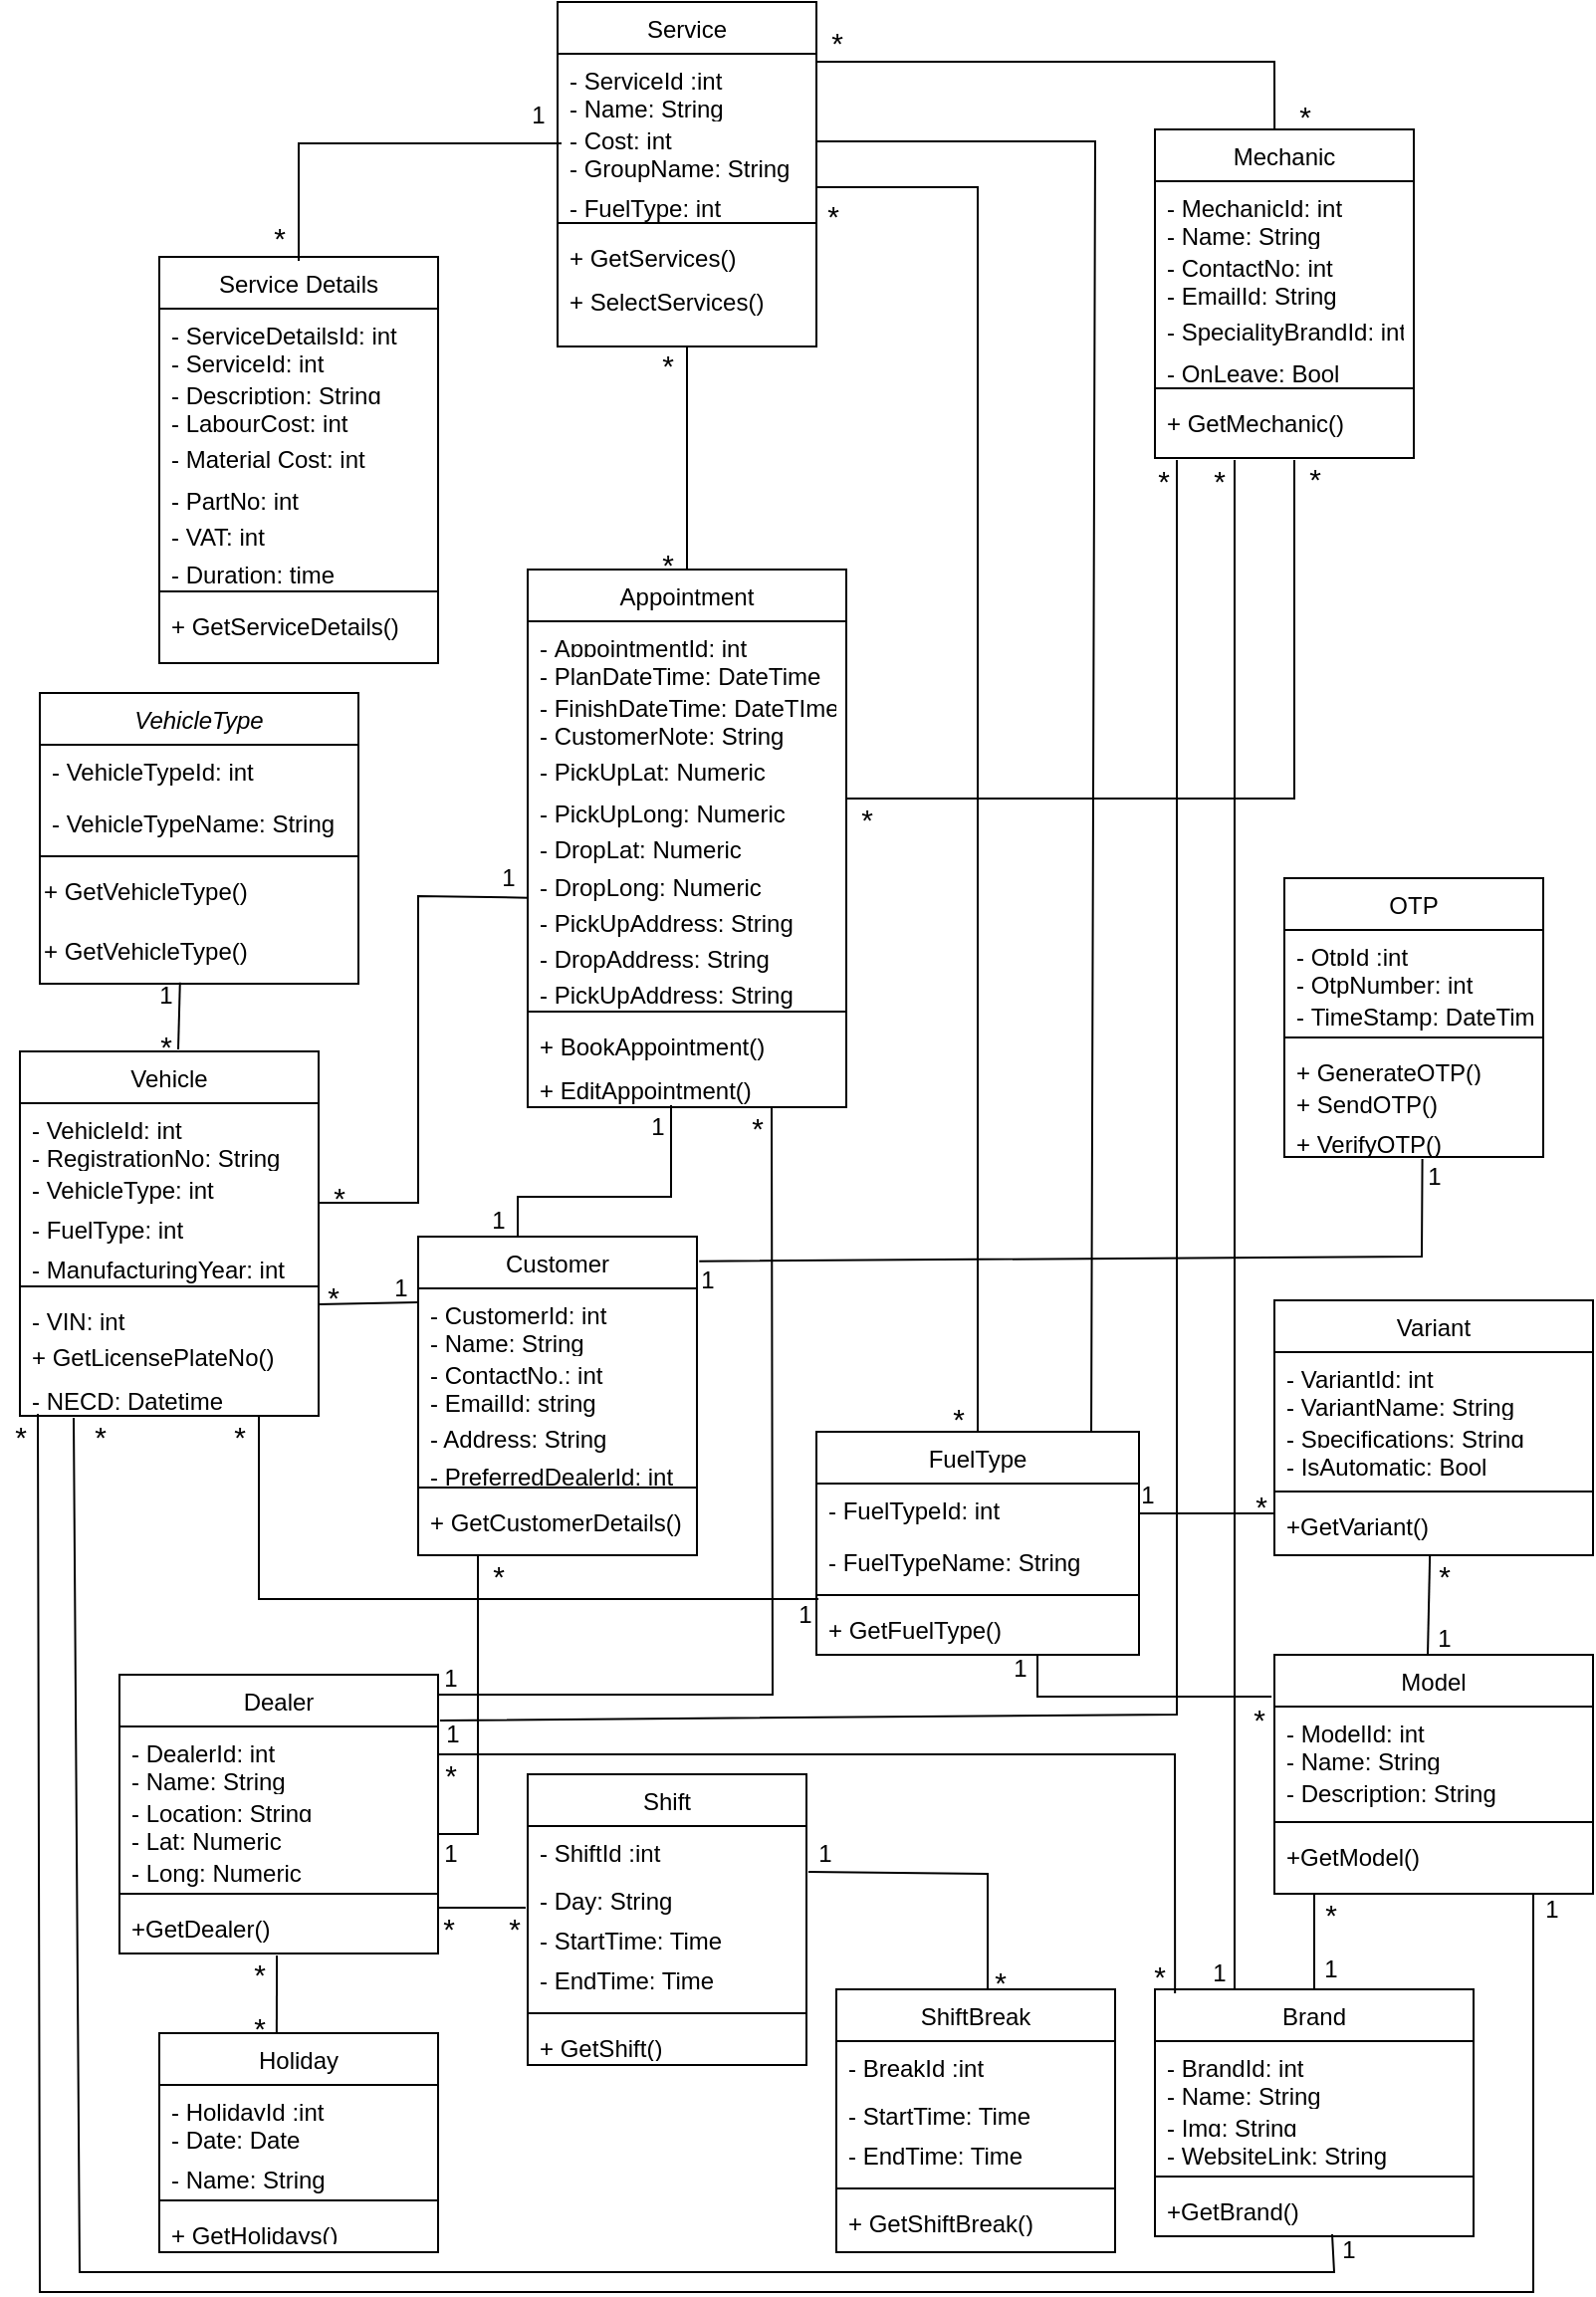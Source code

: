 <mxfile version="12.8.2" type="device"><diagram id="C5RBs43oDa-KdzZeNtuy" name="Page-1"><mxGraphModel dx="868" dy="433" grid="1" gridSize="10" guides="1" tooltips="1" connect="1" arrows="1" fold="1" page="1" pageScale="1" pageWidth="827" pageHeight="1169" math="0" shadow="0"><root><mxCell id="WIyWlLk6GJQsqaUBKTNV-0"/><mxCell id="WIyWlLk6GJQsqaUBKTNV-1" parent="WIyWlLk6GJQsqaUBKTNV-0"/><mxCell id="zkfFHV4jXpPFQw0GAbJ--0" value="VehicleType" style="swimlane;fontStyle=2;align=center;verticalAlign=top;childLayout=stackLayout;horizontal=1;startSize=26;horizontalStack=0;resizeParent=1;resizeLast=0;collapsible=1;marginBottom=0;rounded=0;shadow=0;strokeWidth=1;" parent="WIyWlLk6GJQsqaUBKTNV-1" vertex="1"><mxGeometry x="30" y="357" width="160" height="146" as="geometry"><mxRectangle x="220" y="120" width="160" height="26" as="alternateBounds"/></mxGeometry></mxCell><mxCell id="zkfFHV4jXpPFQw0GAbJ--1" value="- VehicleTypeId: int" style="text;align=left;verticalAlign=top;spacingLeft=4;spacingRight=4;overflow=hidden;rotatable=0;points=[[0,0.5],[1,0.5]];portConstraint=eastwest;" parent="zkfFHV4jXpPFQw0GAbJ--0" vertex="1"><mxGeometry y="26" width="160" height="26" as="geometry"/></mxCell><mxCell id="zkfFHV4jXpPFQw0GAbJ--2" value="- VehicleTypeName: String" style="text;align=left;verticalAlign=top;spacingLeft=4;spacingRight=4;overflow=hidden;rotatable=0;points=[[0,0.5],[1,0.5]];portConstraint=eastwest;rounded=0;shadow=0;html=0;" parent="zkfFHV4jXpPFQw0GAbJ--0" vertex="1"><mxGeometry y="52" width="160" height="26" as="geometry"/></mxCell><mxCell id="zkfFHV4jXpPFQw0GAbJ--4" value="" style="line;html=1;strokeWidth=1;align=left;verticalAlign=middle;spacingTop=-1;spacingLeft=3;spacingRight=3;rotatable=0;labelPosition=right;points=[];portConstraint=eastwest;" parent="zkfFHV4jXpPFQw0GAbJ--0" vertex="1"><mxGeometry y="78" width="160" height="8" as="geometry"/></mxCell><mxCell id="g5AbUwuoSbtHS-v9-rLq-33" value="+ GetVehicleType()" style="text;html=1;" parent="zkfFHV4jXpPFQw0GAbJ--0" vertex="1"><mxGeometry y="86" width="160" height="30" as="geometry"/></mxCell><mxCell id="g5AbUwuoSbtHS-v9-rLq-34" value="+ GetVehicleType()" style="text;html=1;" parent="zkfFHV4jXpPFQw0GAbJ--0" vertex="1"><mxGeometry y="116" width="160" height="30" as="geometry"/></mxCell><mxCell id="zkfFHV4jXpPFQw0GAbJ--17" value="FuelType" style="swimlane;fontStyle=0;align=center;verticalAlign=top;childLayout=stackLayout;horizontal=1;startSize=26;horizontalStack=0;resizeParent=1;resizeLast=0;collapsible=1;marginBottom=0;rounded=0;shadow=0;strokeWidth=1;" parent="WIyWlLk6GJQsqaUBKTNV-1" vertex="1"><mxGeometry x="420" y="728" width="162" height="112" as="geometry"><mxRectangle x="550" y="140" width="160" height="26" as="alternateBounds"/></mxGeometry></mxCell><mxCell id="zkfFHV4jXpPFQw0GAbJ--18" value="- FuelTypeId: int" style="text;align=left;verticalAlign=top;spacingLeft=4;spacingRight=4;overflow=hidden;rotatable=0;points=[[0,0.5],[1,0.5]];portConstraint=eastwest;" parent="zkfFHV4jXpPFQw0GAbJ--17" vertex="1"><mxGeometry y="26" width="162" height="26" as="geometry"/></mxCell><mxCell id="zkfFHV4jXpPFQw0GAbJ--19" value="- FuelTypeName: String" style="text;align=left;verticalAlign=top;spacingLeft=4;spacingRight=4;overflow=hidden;rotatable=0;points=[[0,0.5],[1,0.5]];portConstraint=eastwest;rounded=0;shadow=0;html=0;" parent="zkfFHV4jXpPFQw0GAbJ--17" vertex="1"><mxGeometry y="52" width="162" height="26" as="geometry"/></mxCell><mxCell id="zkfFHV4jXpPFQw0GAbJ--23" value="" style="line;html=1;strokeWidth=1;align=left;verticalAlign=middle;spacingTop=-1;spacingLeft=3;spacingRight=3;rotatable=0;labelPosition=right;points=[];portConstraint=eastwest;" parent="zkfFHV4jXpPFQw0GAbJ--17" vertex="1"><mxGeometry y="78" width="162" height="8" as="geometry"/></mxCell><mxCell id="IxK0bc4EE2v95M2adGS2-6" value="+ GetFuelType()" style="text;align=left;verticalAlign=top;spacingLeft=4;spacingRight=4;overflow=hidden;rotatable=0;points=[[0,0.5],[1,0.5]];portConstraint=eastwest;rounded=0;shadow=0;html=0;" parent="zkfFHV4jXpPFQw0GAbJ--17" vertex="1"><mxGeometry y="86" width="162" height="26" as="geometry"/></mxCell><mxCell id="IxK0bc4EE2v95M2adGS2-8" value="Service" style="swimlane;fontStyle=0;align=center;verticalAlign=top;childLayout=stackLayout;horizontal=1;startSize=26;horizontalStack=0;resizeParent=1;resizeLast=0;collapsible=1;marginBottom=0;rounded=0;shadow=0;strokeWidth=1;" parent="WIyWlLk6GJQsqaUBKTNV-1" vertex="1"><mxGeometry x="290" y="10" width="130" height="173" as="geometry"><mxRectangle x="340" y="10" width="160" height="26" as="alternateBounds"/></mxGeometry></mxCell><mxCell id="IxK0bc4EE2v95M2adGS2-9" value="- ServiceId :int" style="text;align=left;verticalAlign=top;spacingLeft=4;spacingRight=4;overflow=hidden;rotatable=0;points=[[0,0.5],[1,0.5]];portConstraint=eastwest;" parent="IxK0bc4EE2v95M2adGS2-8" vertex="1"><mxGeometry y="26" width="130" height="14" as="geometry"/></mxCell><mxCell id="g5AbUwuoSbtHS-v9-rLq-43" value="- Name: String " style="text;align=left;verticalAlign=top;spacingLeft=4;spacingRight=4;overflow=hidden;rotatable=0;points=[[0,0.5],[1,0.5]];portConstraint=eastwest;rounded=0;shadow=0;html=0;" parent="IxK0bc4EE2v95M2adGS2-8" vertex="1"><mxGeometry y="40" width="130" height="16" as="geometry"/></mxCell><mxCell id="IxK0bc4EE2v95M2adGS2-16" value="- Cost: int" style="text;align=left;verticalAlign=top;spacingLeft=4;spacingRight=4;overflow=hidden;rotatable=0;points=[[0,0.5],[1,0.5]];portConstraint=eastwest;rounded=0;shadow=0;html=0;" parent="IxK0bc4EE2v95M2adGS2-8" vertex="1"><mxGeometry y="56" width="130" height="14" as="geometry"/></mxCell><mxCell id="IxK0bc4EE2v95M2adGS2-15" value="- GroupName: String" style="text;align=left;verticalAlign=top;spacingLeft=4;spacingRight=4;overflow=hidden;rotatable=0;points=[[0,0.5],[1,0.5]];portConstraint=eastwest;rounded=0;shadow=0;html=0;" parent="IxK0bc4EE2v95M2adGS2-8" vertex="1"><mxGeometry y="70" width="130" height="20" as="geometry"/></mxCell><mxCell id="IxK0bc4EE2v95M2adGS2-10" value="- FuelType: int" style="text;align=left;verticalAlign=top;spacingLeft=4;spacingRight=4;overflow=hidden;rotatable=0;points=[[0,0.5],[1,0.5]];portConstraint=eastwest;rounded=0;shadow=0;html=0;" parent="IxK0bc4EE2v95M2adGS2-8" vertex="1"><mxGeometry y="90" width="130" height="17" as="geometry"/></mxCell><mxCell id="IxK0bc4EE2v95M2adGS2-11" value="" style="line;html=1;strokeWidth=1;align=left;verticalAlign=middle;spacingTop=-1;spacingLeft=3;spacingRight=3;rotatable=0;labelPosition=right;points=[];portConstraint=eastwest;" parent="IxK0bc4EE2v95M2adGS2-8" vertex="1"><mxGeometry y="107" width="130" height="8" as="geometry"/></mxCell><mxCell id="IxK0bc4EE2v95M2adGS2-13" value="+ GetServices()" style="text;align=left;verticalAlign=top;spacingLeft=4;spacingRight=4;overflow=hidden;rotatable=0;points=[[0,0.5],[1,0.5]];portConstraint=eastwest;" parent="IxK0bc4EE2v95M2adGS2-8" vertex="1"><mxGeometry y="115" width="130" height="22" as="geometry"/></mxCell><mxCell id="IxK0bc4EE2v95M2adGS2-18" value="+ SelectServices()" style="text;align=left;verticalAlign=top;spacingLeft=4;spacingRight=4;overflow=hidden;rotatable=0;points=[[0,0.5],[1,0.5]];portConstraint=eastwest;" parent="IxK0bc4EE2v95M2adGS2-8" vertex="1"><mxGeometry y="137" width="130" height="20" as="geometry"/></mxCell><mxCell id="IxK0bc4EE2v95M2adGS2-29" value="Service Details" style="swimlane;fontStyle=0;align=center;verticalAlign=top;childLayout=stackLayout;horizontal=1;startSize=26;horizontalStack=0;resizeParent=1;resizeLast=0;collapsible=1;marginBottom=0;rounded=0;shadow=0;strokeWidth=1;" parent="WIyWlLk6GJQsqaUBKTNV-1" vertex="1"><mxGeometry x="90" y="138" width="140" height="204" as="geometry"><mxRectangle x="340" y="10" width="160" height="26" as="alternateBounds"/></mxGeometry></mxCell><mxCell id="IxK0bc4EE2v95M2adGS2-30" value="- ServiceDetailsId: int" style="text;align=left;verticalAlign=top;spacingLeft=4;spacingRight=4;overflow=hidden;rotatable=0;points=[[0,0.5],[1,0.5]];portConstraint=eastwest;" parent="IxK0bc4EE2v95M2adGS2-29" vertex="1"><mxGeometry y="26" width="140" height="14" as="geometry"/></mxCell><mxCell id="IxK0bc4EE2v95M2adGS2-31" value="- ServiceId: int" style="text;align=left;verticalAlign=top;spacingLeft=4;spacingRight=4;overflow=hidden;rotatable=0;points=[[0,0.5],[1,0.5]];portConstraint=eastwest;rounded=0;shadow=0;html=0;" parent="IxK0bc4EE2v95M2adGS2-29" vertex="1"><mxGeometry y="40" width="140" height="16" as="geometry"/></mxCell><mxCell id="IxK0bc4EE2v95M2adGS2-32" value="- Description: String" style="text;align=left;verticalAlign=top;spacingLeft=4;spacingRight=4;overflow=hidden;rotatable=0;points=[[0,0.5],[1,0.5]];portConstraint=eastwest;rounded=0;shadow=0;html=0;" parent="IxK0bc4EE2v95M2adGS2-29" vertex="1"><mxGeometry y="56" width="140" height="14" as="geometry"/></mxCell><mxCell id="IxK0bc4EE2v95M2adGS2-33" value="- LabourCost: int" style="text;align=left;verticalAlign=top;spacingLeft=4;spacingRight=4;overflow=hidden;rotatable=0;points=[[0,0.5],[1,0.5]];portConstraint=eastwest;rounded=0;shadow=0;html=0;" parent="IxK0bc4EE2v95M2adGS2-29" vertex="1"><mxGeometry y="70" width="140" height="18" as="geometry"/></mxCell><mxCell id="IxK0bc4EE2v95M2adGS2-68" value="- Material Cost: int" style="text;align=left;verticalAlign=top;spacingLeft=4;spacingRight=4;overflow=hidden;rotatable=0;points=[[0,0.5],[1,0.5]];portConstraint=eastwest;rounded=0;shadow=0;html=0;" parent="IxK0bc4EE2v95M2adGS2-29" vertex="1"><mxGeometry y="88" width="140" height="21" as="geometry"/></mxCell><mxCell id="IxK0bc4EE2v95M2adGS2-56" value="- PartNo: int" style="text;align=left;verticalAlign=top;spacingLeft=4;spacingRight=4;overflow=hidden;rotatable=0;points=[[0,0.5],[1,0.5]];portConstraint=eastwest;rounded=0;shadow=0;html=0;" parent="IxK0bc4EE2v95M2adGS2-29" vertex="1"><mxGeometry y="109" width="140" height="18" as="geometry"/></mxCell><mxCell id="IxK0bc4EE2v95M2adGS2-67" value="- VAT: int" style="text;align=left;verticalAlign=top;spacingLeft=4;spacingRight=4;overflow=hidden;rotatable=0;points=[[0,0.5],[1,0.5]];portConstraint=eastwest;rounded=0;shadow=0;html=0;" parent="IxK0bc4EE2v95M2adGS2-29" vertex="1"><mxGeometry y="127" width="140" height="19" as="geometry"/></mxCell><mxCell id="IxK0bc4EE2v95M2adGS2-34" value="- Duration: time" style="text;align=left;verticalAlign=top;spacingLeft=4;spacingRight=4;overflow=hidden;rotatable=0;points=[[0,0.5],[1,0.5]];portConstraint=eastwest;rounded=0;shadow=0;html=0;" parent="IxK0bc4EE2v95M2adGS2-29" vertex="1"><mxGeometry y="146" width="140" height="18" as="geometry"/></mxCell><mxCell id="IxK0bc4EE2v95M2adGS2-35" value="" style="line;html=1;strokeWidth=1;align=left;verticalAlign=middle;spacingTop=-1;spacingLeft=3;spacingRight=3;rotatable=0;labelPosition=right;points=[];portConstraint=eastwest;" parent="IxK0bc4EE2v95M2adGS2-29" vertex="1"><mxGeometry y="164" width="140" height="8" as="geometry"/></mxCell><mxCell id="IxK0bc4EE2v95M2adGS2-36" value="+ GetServiceDetails()" style="text;align=left;verticalAlign=top;spacingLeft=4;spacingRight=4;overflow=hidden;rotatable=0;points=[[0,0.5],[1,0.5]];portConstraint=eastwest;" parent="IxK0bc4EE2v95M2adGS2-29" vertex="1"><mxGeometry y="172" width="140" height="22" as="geometry"/></mxCell><mxCell id="IxK0bc4EE2v95M2adGS2-38" value="Mechanic" style="swimlane;fontStyle=0;align=center;verticalAlign=top;childLayout=stackLayout;horizontal=1;startSize=26;horizontalStack=0;resizeParent=1;resizeLast=0;collapsible=1;marginBottom=0;rounded=0;shadow=0;strokeWidth=1;" parent="WIyWlLk6GJQsqaUBKTNV-1" vertex="1"><mxGeometry x="590" y="74" width="130" height="165" as="geometry"><mxRectangle x="340" y="10" width="160" height="26" as="alternateBounds"/></mxGeometry></mxCell><mxCell id="IxK0bc4EE2v95M2adGS2-39" value="- MechanicId: int" style="text;align=left;verticalAlign=top;spacingLeft=4;spacingRight=4;overflow=hidden;rotatable=0;points=[[0,0.5],[1,0.5]];portConstraint=eastwest;" parent="IxK0bc4EE2v95M2adGS2-38" vertex="1"><mxGeometry y="26" width="130" height="14" as="geometry"/></mxCell><mxCell id="IxK0bc4EE2v95M2adGS2-40" value="- Name: String" style="text;align=left;verticalAlign=top;spacingLeft=4;spacingRight=4;overflow=hidden;rotatable=0;points=[[0,0.5],[1,0.5]];portConstraint=eastwest;rounded=0;shadow=0;html=0;" parent="IxK0bc4EE2v95M2adGS2-38" vertex="1"><mxGeometry y="40" width="130" height="16" as="geometry"/></mxCell><mxCell id="IxK0bc4EE2v95M2adGS2-41" value="- ContactNo: int" style="text;align=left;verticalAlign=top;spacingLeft=4;spacingRight=4;overflow=hidden;rotatable=0;points=[[0,0.5],[1,0.5]];portConstraint=eastwest;rounded=0;shadow=0;html=0;" parent="IxK0bc4EE2v95M2adGS2-38" vertex="1"><mxGeometry y="56" width="130" height="14" as="geometry"/></mxCell><mxCell id="IxK0bc4EE2v95M2adGS2-42" value="- EmailId: String" style="text;align=left;verticalAlign=top;spacingLeft=4;spacingRight=4;overflow=hidden;rotatable=0;points=[[0,0.5],[1,0.5]];portConstraint=eastwest;rounded=0;shadow=0;html=0;" parent="IxK0bc4EE2v95M2adGS2-38" vertex="1"><mxGeometry y="70" width="130" height="18" as="geometry"/></mxCell><mxCell id="IxK0bc4EE2v95M2adGS2-43" value="- SpecialityBrandId: int" style="text;align=left;verticalAlign=top;spacingLeft=4;spacingRight=4;overflow=hidden;rotatable=0;points=[[0,0.5],[1,0.5]];portConstraint=eastwest;rounded=0;shadow=0;html=0;" parent="IxK0bc4EE2v95M2adGS2-38" vertex="1"><mxGeometry y="88" width="130" height="21" as="geometry"/></mxCell><mxCell id="IxK0bc4EE2v95M2adGS2-95" value="- OnLeave: Bool" style="text;align=left;verticalAlign=top;spacingLeft=4;spacingRight=4;overflow=hidden;rotatable=0;points=[[0,0.5],[1,0.5]];portConstraint=eastwest;rounded=0;shadow=0;html=0;" parent="IxK0bc4EE2v95M2adGS2-38" vertex="1"><mxGeometry y="109" width="130" height="17" as="geometry"/></mxCell><mxCell id="IxK0bc4EE2v95M2adGS2-44" value="" style="line;html=1;strokeWidth=1;align=left;verticalAlign=middle;spacingTop=-1;spacingLeft=3;spacingRight=3;rotatable=0;labelPosition=right;points=[];portConstraint=eastwest;" parent="IxK0bc4EE2v95M2adGS2-38" vertex="1"><mxGeometry y="126" width="130" height="8" as="geometry"/></mxCell><mxCell id="IxK0bc4EE2v95M2adGS2-45" value="+ GetMechanic()" style="text;align=left;verticalAlign=top;spacingLeft=4;spacingRight=4;overflow=hidden;rotatable=0;points=[[0,0.5],[1,0.5]];portConstraint=eastwest;" parent="IxK0bc4EE2v95M2adGS2-38" vertex="1"><mxGeometry y="134" width="130" height="22" as="geometry"/></mxCell><mxCell id="IxK0bc4EE2v95M2adGS2-47" value="Customer" style="swimlane;fontStyle=0;align=center;verticalAlign=top;childLayout=stackLayout;horizontal=1;startSize=26;horizontalStack=0;resizeParent=1;resizeLast=0;collapsible=1;marginBottom=0;rounded=0;shadow=0;strokeWidth=1;" parent="WIyWlLk6GJQsqaUBKTNV-1" vertex="1"><mxGeometry x="220" y="630" width="140" height="160" as="geometry"><mxRectangle x="340" y="10" width="160" height="26" as="alternateBounds"/></mxGeometry></mxCell><mxCell id="IxK0bc4EE2v95M2adGS2-48" value="- CustomerId: int" style="text;align=left;verticalAlign=top;spacingLeft=4;spacingRight=4;overflow=hidden;rotatable=0;points=[[0,0.5],[1,0.5]];portConstraint=eastwest;" parent="IxK0bc4EE2v95M2adGS2-47" vertex="1"><mxGeometry y="26" width="140" height="14" as="geometry"/></mxCell><mxCell id="IxK0bc4EE2v95M2adGS2-49" value="- Name: String" style="text;align=left;verticalAlign=top;spacingLeft=4;spacingRight=4;overflow=hidden;rotatable=0;points=[[0,0.5],[1,0.5]];portConstraint=eastwest;rounded=0;shadow=0;html=0;" parent="IxK0bc4EE2v95M2adGS2-47" vertex="1"><mxGeometry y="40" width="140" height="16" as="geometry"/></mxCell><mxCell id="IxK0bc4EE2v95M2adGS2-50" value="- ContactNo.: int" style="text;align=left;verticalAlign=top;spacingLeft=4;spacingRight=4;overflow=hidden;rotatable=0;points=[[0,0.5],[1,0.5]];portConstraint=eastwest;rounded=0;shadow=0;html=0;" parent="IxK0bc4EE2v95M2adGS2-47" vertex="1"><mxGeometry y="56" width="140" height="14" as="geometry"/></mxCell><mxCell id="IxK0bc4EE2v95M2adGS2-51" value="- EmailId: string" style="text;align=left;verticalAlign=top;spacingLeft=4;spacingRight=4;overflow=hidden;rotatable=0;points=[[0,0.5],[1,0.5]];portConstraint=eastwest;rounded=0;shadow=0;html=0;" parent="IxK0bc4EE2v95M2adGS2-47" vertex="1"><mxGeometry y="70" width="140" height="18" as="geometry"/></mxCell><mxCell id="IxK0bc4EE2v95M2adGS2-52" value="- Address: String" style="text;align=left;verticalAlign=top;spacingLeft=4;spacingRight=4;overflow=hidden;rotatable=0;points=[[0,0.5],[1,0.5]];portConstraint=eastwest;rounded=0;shadow=0;html=0;" parent="IxK0bc4EE2v95M2adGS2-47" vertex="1"><mxGeometry y="88" width="140" height="19" as="geometry"/></mxCell><mxCell id="IxK0bc4EE2v95M2adGS2-69" value="- PreferredDealerId: int" style="text;align=left;verticalAlign=top;spacingLeft=4;spacingRight=4;overflow=hidden;rotatable=0;points=[[0,0.5],[1,0.5]];portConstraint=eastwest;rounded=0;shadow=0;html=0;" parent="IxK0bc4EE2v95M2adGS2-47" vertex="1"><mxGeometry y="107" width="140" height="15" as="geometry"/></mxCell><mxCell id="IxK0bc4EE2v95M2adGS2-53" value="" style="line;html=1;strokeWidth=1;align=left;verticalAlign=middle;spacingTop=-1;spacingLeft=3;spacingRight=3;rotatable=0;labelPosition=right;points=[];portConstraint=eastwest;" parent="IxK0bc4EE2v95M2adGS2-47" vertex="1"><mxGeometry y="122" width="140" height="8" as="geometry"/></mxCell><mxCell id="IxK0bc4EE2v95M2adGS2-55" value="+ GetCustomerDetails()" style="text;align=left;verticalAlign=top;spacingLeft=4;spacingRight=4;overflow=hidden;rotatable=0;points=[[0,0.5],[1,0.5]];portConstraint=eastwest;" parent="IxK0bc4EE2v95M2adGS2-47" vertex="1"><mxGeometry y="130" width="140" height="20" as="geometry"/></mxCell><mxCell id="IxK0bc4EE2v95M2adGS2-74" value="Appointment" style="swimlane;fontStyle=0;align=center;verticalAlign=top;childLayout=stackLayout;horizontal=1;startSize=26;horizontalStack=0;resizeParent=1;resizeLast=0;collapsible=1;marginBottom=0;rounded=0;shadow=0;strokeWidth=1;" parent="WIyWlLk6GJQsqaUBKTNV-1" vertex="1"><mxGeometry x="275" y="295" width="160" height="270" as="geometry"><mxRectangle x="340" y="10" width="160" height="26" as="alternateBounds"/></mxGeometry></mxCell><mxCell id="IxK0bc4EE2v95M2adGS2-75" value="- AppointmentId: int" style="text;align=left;verticalAlign=top;spacingLeft=4;spacingRight=4;overflow=hidden;rotatable=0;points=[[0,0.5],[1,0.5]];portConstraint=eastwest;" parent="IxK0bc4EE2v95M2adGS2-74" vertex="1"><mxGeometry y="26" width="160" height="14" as="geometry"/></mxCell><mxCell id="IxK0bc4EE2v95M2adGS2-76" value="- PlanDateTime: DateTime" style="text;align=left;verticalAlign=top;spacingLeft=4;spacingRight=4;overflow=hidden;rotatable=0;points=[[0,0.5],[1,0.5]];portConstraint=eastwest;rounded=0;shadow=0;html=0;" parent="IxK0bc4EE2v95M2adGS2-74" vertex="1"><mxGeometry y="40" width="160" height="16" as="geometry"/></mxCell><mxCell id="IxK0bc4EE2v95M2adGS2-77" value="- FinishDateTime: DateTIme" style="text;align=left;verticalAlign=top;spacingLeft=4;spacingRight=4;overflow=hidden;rotatable=0;points=[[0,0.5],[1,0.5]];portConstraint=eastwest;rounded=0;shadow=0;html=0;" parent="IxK0bc4EE2v95M2adGS2-74" vertex="1"><mxGeometry y="56" width="160" height="14" as="geometry"/></mxCell><mxCell id="IxK0bc4EE2v95M2adGS2-78" value="- CustomerNote: String" style="text;align=left;verticalAlign=top;spacingLeft=4;spacingRight=4;overflow=hidden;rotatable=0;points=[[0,0.5],[1,0.5]];portConstraint=eastwest;rounded=0;shadow=0;html=0;" parent="IxK0bc4EE2v95M2adGS2-74" vertex="1"><mxGeometry y="70" width="160" height="18" as="geometry"/></mxCell><mxCell id="IxK0bc4EE2v95M2adGS2-79" value="- PickUpLat: Numeric" style="text;align=left;verticalAlign=top;spacingLeft=4;spacingRight=4;overflow=hidden;rotatable=0;points=[[0,0.5],[1,0.5]];portConstraint=eastwest;rounded=0;shadow=0;html=0;" parent="IxK0bc4EE2v95M2adGS2-74" vertex="1"><mxGeometry y="88" width="160" height="21" as="geometry"/></mxCell><mxCell id="IxK0bc4EE2v95M2adGS2-80" value="- PickUpLong: Numeric" style="text;align=left;verticalAlign=top;spacingLeft=4;spacingRight=4;overflow=hidden;rotatable=0;points=[[0,0.5],[1,0.5]];portConstraint=eastwest;rounded=0;shadow=0;html=0;" parent="IxK0bc4EE2v95M2adGS2-74" vertex="1"><mxGeometry y="109" width="160" height="18" as="geometry"/></mxCell><mxCell id="IxK0bc4EE2v95M2adGS2-81" value="- DropLat: Numeric" style="text;align=left;verticalAlign=top;spacingLeft=4;spacingRight=4;overflow=hidden;rotatable=0;points=[[0,0.5],[1,0.5]];portConstraint=eastwest;rounded=0;shadow=0;html=0;" parent="IxK0bc4EE2v95M2adGS2-74" vertex="1"><mxGeometry y="127" width="160" height="19" as="geometry"/></mxCell><mxCell id="IxK0bc4EE2v95M2adGS2-82" value="- DropLong: Numeric" style="text;align=left;verticalAlign=top;spacingLeft=4;spacingRight=4;overflow=hidden;rotatable=0;points=[[0,0.5],[1,0.5]];portConstraint=eastwest;rounded=0;shadow=0;html=0;" parent="IxK0bc4EE2v95M2adGS2-74" vertex="1"><mxGeometry y="146" width="160" height="18" as="geometry"/></mxCell><mxCell id="IxK0bc4EE2v95M2adGS2-86" value="- PickUpAddress: String" style="text;align=left;verticalAlign=top;spacingLeft=4;spacingRight=4;overflow=hidden;rotatable=0;points=[[0,0.5],[1,0.5]];portConstraint=eastwest;rounded=0;shadow=0;html=0;" parent="IxK0bc4EE2v95M2adGS2-74" vertex="1"><mxGeometry y="164" width="160" height="18" as="geometry"/></mxCell><mxCell id="IxK0bc4EE2v95M2adGS2-85" value="- DropAddress: String" style="text;align=left;verticalAlign=top;spacingLeft=4;spacingRight=4;overflow=hidden;rotatable=0;points=[[0,0.5],[1,0.5]];portConstraint=eastwest;rounded=0;shadow=0;html=0;" parent="IxK0bc4EE2v95M2adGS2-74" vertex="1"><mxGeometry y="182" width="160" height="18" as="geometry"/></mxCell><mxCell id="IxK0bc4EE2v95M2adGS2-87" value="- PickUpAddress: String" style="text;align=left;verticalAlign=top;spacingLeft=4;spacingRight=4;overflow=hidden;rotatable=0;points=[[0,0.5],[1,0.5]];portConstraint=eastwest;rounded=0;shadow=0;html=0;" parent="IxK0bc4EE2v95M2adGS2-74" vertex="1"><mxGeometry y="200" width="160" height="18" as="geometry"/></mxCell><mxCell id="IxK0bc4EE2v95M2adGS2-83" value="" style="line;html=1;strokeWidth=1;align=left;verticalAlign=middle;spacingTop=-1;spacingLeft=3;spacingRight=3;rotatable=0;labelPosition=right;points=[];portConstraint=eastwest;" parent="IxK0bc4EE2v95M2adGS2-74" vertex="1"><mxGeometry y="218" width="160" height="8" as="geometry"/></mxCell><mxCell id="IxK0bc4EE2v95M2adGS2-84" value="+ BookAppointment()" style="text;align=left;verticalAlign=top;spacingLeft=4;spacingRight=4;overflow=hidden;rotatable=0;points=[[0,0.5],[1,0.5]];portConstraint=eastwest;" parent="IxK0bc4EE2v95M2adGS2-74" vertex="1"><mxGeometry y="226" width="160" height="22" as="geometry"/></mxCell><mxCell id="IxK0bc4EE2v95M2adGS2-92" value="+ EditAppointment()" style="text;align=left;verticalAlign=top;spacingLeft=4;spacingRight=4;overflow=hidden;rotatable=0;points=[[0,0.5],[1,0.5]];portConstraint=eastwest;" parent="IxK0bc4EE2v95M2adGS2-74" vertex="1"><mxGeometry y="248" width="160" height="22" as="geometry"/></mxCell><mxCell id="IxK0bc4EE2v95M2adGS2-96" value="" style="endArrow=none;html=1;rounded=0;exitX=0.5;exitY=0.01;exitDx=0;exitDy=0;exitPerimeter=0;" parent="WIyWlLk6GJQsqaUBKTNV-1" source="IxK0bc4EE2v95M2adGS2-29" edge="1"><mxGeometry width="50" height="50" relative="1" as="geometry"><mxPoint x="160" y="130" as="sourcePoint"/><mxPoint x="292" y="81" as="targetPoint"/><Array as="points"><mxPoint x="160" y="81"/></Array></mxGeometry></mxCell><mxCell id="IxK0bc4EE2v95M2adGS2-98" value="" style="endArrow=none;html=1;entryX=0.462;entryY=0;entryDx=0;entryDy=0;entryPerimeter=0;rounded=0;" parent="WIyWlLk6GJQsqaUBKTNV-1" target="IxK0bc4EE2v95M2adGS2-38" edge="1"><mxGeometry width="50" height="50" relative="1" as="geometry"><mxPoint x="420" y="40" as="sourcePoint"/><mxPoint x="490" y="20" as="targetPoint"/><Array as="points"><mxPoint x="650" y="40"/></Array></mxGeometry></mxCell><mxCell id="IxK0bc4EE2v95M2adGS2-99" value="" style="endArrow=none;html=1;entryX=0.5;entryY=1;entryDx=0;entryDy=0;exitX=0.5;exitY=0;exitDx=0;exitDy=0;" parent="WIyWlLk6GJQsqaUBKTNV-1" source="IxK0bc4EE2v95M2adGS2-74" target="IxK0bc4EE2v95M2adGS2-8" edge="1"><mxGeometry width="50" height="50" relative="1" as="geometry"><mxPoint x="355" y="290" as="sourcePoint"/><mxPoint x="390" y="350" as="targetPoint"/></mxGeometry></mxCell><mxCell id="IxK0bc4EE2v95M2adGS2-100" value="Vehicle" style="swimlane;fontStyle=0;align=center;verticalAlign=top;childLayout=stackLayout;horizontal=1;startSize=26;horizontalStack=0;resizeParent=1;resizeLast=0;collapsible=1;marginBottom=0;rounded=0;shadow=0;strokeWidth=1;" parent="WIyWlLk6GJQsqaUBKTNV-1" vertex="1"><mxGeometry x="20" y="537" width="150" height="183" as="geometry"><mxRectangle x="340" y="10" width="160" height="26" as="alternateBounds"/></mxGeometry></mxCell><mxCell id="IxK0bc4EE2v95M2adGS2-101" value="- VehicleId: int" style="text;align=left;verticalAlign=top;spacingLeft=4;spacingRight=4;overflow=hidden;rotatable=0;points=[[0,0.5],[1,0.5]];portConstraint=eastwest;" parent="IxK0bc4EE2v95M2adGS2-100" vertex="1"><mxGeometry y="26" width="150" height="14" as="geometry"/></mxCell><mxCell id="IxK0bc4EE2v95M2adGS2-102" value="- RegistrationNo: String" style="text;align=left;verticalAlign=top;spacingLeft=4;spacingRight=4;overflow=hidden;rotatable=0;points=[[0,0.5],[1,0.5]];portConstraint=eastwest;rounded=0;shadow=0;html=0;" parent="IxK0bc4EE2v95M2adGS2-100" vertex="1"><mxGeometry y="40" width="150" height="16" as="geometry"/></mxCell><mxCell id="IxK0bc4EE2v95M2adGS2-103" value="- VehicleType: int" style="text;align=left;verticalAlign=top;spacingLeft=4;spacingRight=4;overflow=hidden;rotatable=0;points=[[0,0.5],[1,0.5]];portConstraint=eastwest;rounded=0;shadow=0;html=0;" parent="IxK0bc4EE2v95M2adGS2-100" vertex="1"><mxGeometry y="56" width="150" height="20" as="geometry"/></mxCell><mxCell id="7qr-hRKa0m3Ebr1-sEaA-1" value="- FuelType: int" style="text;align=left;verticalAlign=top;spacingLeft=4;spacingRight=4;overflow=hidden;rotatable=0;points=[[0,0.5],[1,0.5]];portConstraint=eastwest;rounded=0;shadow=0;html=0;" vertex="1" parent="IxK0bc4EE2v95M2adGS2-100"><mxGeometry y="76" width="150" height="20" as="geometry"/></mxCell><mxCell id="IxK0bc4EE2v95M2adGS2-106" value="- ManufacturingYear: int" style="text;align=left;verticalAlign=top;spacingLeft=4;spacingRight=4;overflow=hidden;rotatable=0;points=[[0,0.5],[1,0.5]];portConstraint=eastwest;rounded=0;shadow=0;html=0;" parent="IxK0bc4EE2v95M2adGS2-100" vertex="1"><mxGeometry y="96" width="150" height="18" as="geometry"/></mxCell><mxCell id="IxK0bc4EE2v95M2adGS2-109" value="" style="line;html=1;strokeWidth=1;align=left;verticalAlign=middle;spacingTop=-1;spacingLeft=3;spacingRight=3;rotatable=0;labelPosition=right;points=[];portConstraint=eastwest;" parent="IxK0bc4EE2v95M2adGS2-100" vertex="1"><mxGeometry y="114" width="150" height="8" as="geometry"/></mxCell><mxCell id="IxK0bc4EE2v95M2adGS2-104" value="- VIN: int" style="text;align=left;verticalAlign=top;spacingLeft=4;spacingRight=4;overflow=hidden;rotatable=0;points=[[0,0.5],[1,0.5]];portConstraint=eastwest;rounded=0;shadow=0;html=0;" parent="IxK0bc4EE2v95M2adGS2-100" vertex="1"><mxGeometry y="122" width="150" height="18" as="geometry"/></mxCell><mxCell id="IxK0bc4EE2v95M2adGS2-110" value="+ GetLicensePlateNo()" style="text;align=left;verticalAlign=top;spacingLeft=4;spacingRight=4;overflow=hidden;rotatable=0;points=[[0,0.5],[1,0.5]];portConstraint=eastwest;" parent="IxK0bc4EE2v95M2adGS2-100" vertex="1"><mxGeometry y="140" width="150" height="22" as="geometry"/></mxCell><mxCell id="IxK0bc4EE2v95M2adGS2-105" value="- NECD: Datetime" style="text;align=left;verticalAlign=top;spacingLeft=4;spacingRight=4;overflow=hidden;rotatable=0;points=[[0,0.5],[1,0.5]];portConstraint=eastwest;rounded=0;shadow=0;html=0;" parent="IxK0bc4EE2v95M2adGS2-100" vertex="1"><mxGeometry y="162" width="150" height="21" as="geometry"/></mxCell><mxCell id="IxK0bc4EE2v95M2adGS2-111" value="OTP" style="swimlane;fontStyle=0;align=center;verticalAlign=top;childLayout=stackLayout;horizontal=1;startSize=26;horizontalStack=0;resizeParent=1;resizeLast=0;collapsible=1;marginBottom=0;rounded=0;shadow=0;strokeWidth=1;" parent="WIyWlLk6GJQsqaUBKTNV-1" vertex="1"><mxGeometry x="655" y="450" width="130" height="140" as="geometry"><mxRectangle x="340" y="10" width="160" height="26" as="alternateBounds"/></mxGeometry></mxCell><mxCell id="IxK0bc4EE2v95M2adGS2-112" value="- OtpId :int" style="text;align=left;verticalAlign=top;spacingLeft=4;spacingRight=4;overflow=hidden;rotatable=0;points=[[0,0.5],[1,0.5]];portConstraint=eastwest;" parent="IxK0bc4EE2v95M2adGS2-111" vertex="1"><mxGeometry y="26" width="130" height="14" as="geometry"/></mxCell><mxCell id="IxK0bc4EE2v95M2adGS2-113" value="- OtpNumber: int" style="text;align=left;verticalAlign=top;spacingLeft=4;spacingRight=4;overflow=hidden;rotatable=0;points=[[0,0.5],[1,0.5]];portConstraint=eastwest;rounded=0;shadow=0;html=0;" parent="IxK0bc4EE2v95M2adGS2-111" vertex="1"><mxGeometry y="40" width="130" height="16" as="geometry"/></mxCell><mxCell id="IxK0bc4EE2v95M2adGS2-114" value="- TimeStamp: DateTime" style="text;align=left;verticalAlign=top;spacingLeft=4;spacingRight=4;overflow=hidden;rotatable=0;points=[[0,0.5],[1,0.5]];portConstraint=eastwest;rounded=0;shadow=0;html=0;" parent="IxK0bc4EE2v95M2adGS2-111" vertex="1"><mxGeometry y="56" width="130" height="20" as="geometry"/></mxCell><mxCell id="IxK0bc4EE2v95M2adGS2-117" value="" style="line;html=1;strokeWidth=1;align=left;verticalAlign=middle;spacingTop=-1;spacingLeft=3;spacingRight=3;rotatable=0;labelPosition=right;points=[];portConstraint=eastwest;" parent="IxK0bc4EE2v95M2adGS2-111" vertex="1"><mxGeometry y="76" width="130" height="8" as="geometry"/></mxCell><mxCell id="IxK0bc4EE2v95M2adGS2-118" value="+ GenerateOTP()" style="text;align=left;verticalAlign=top;spacingLeft=4;spacingRight=4;overflow=hidden;rotatable=0;points=[[0,0.5],[1,0.5]];portConstraint=eastwest;" parent="IxK0bc4EE2v95M2adGS2-111" vertex="1"><mxGeometry y="84" width="130" height="16" as="geometry"/></mxCell><mxCell id="IxK0bc4EE2v95M2adGS2-119" value="+ SendOTP()" style="text;align=left;verticalAlign=top;spacingLeft=4;spacingRight=4;overflow=hidden;rotatable=0;points=[[0,0.5],[1,0.5]];portConstraint=eastwest;" parent="IxK0bc4EE2v95M2adGS2-111" vertex="1"><mxGeometry y="100" width="130" height="20" as="geometry"/></mxCell><mxCell id="IxK0bc4EE2v95M2adGS2-120" value="+ VerifyOTP()" style="text;align=left;verticalAlign=top;spacingLeft=4;spacingRight=4;overflow=hidden;rotatable=0;points=[[0,0.5],[1,0.5]];portConstraint=eastwest;" parent="IxK0bc4EE2v95M2adGS2-111" vertex="1"><mxGeometry y="120" width="130" height="20" as="geometry"/></mxCell><mxCell id="IxK0bc4EE2v95M2adGS2-121" value="Dealer" style="swimlane;fontStyle=0;align=center;verticalAlign=top;childLayout=stackLayout;horizontal=1;startSize=26;horizontalStack=0;resizeParent=1;resizeLast=0;collapsible=1;marginBottom=0;rounded=0;shadow=0;strokeWidth=1;" parent="WIyWlLk6GJQsqaUBKTNV-1" vertex="1"><mxGeometry x="70" y="850" width="160" height="140" as="geometry"><mxRectangle x="130" y="380" width="160" height="26" as="alternateBounds"/></mxGeometry></mxCell><mxCell id="IxK0bc4EE2v95M2adGS2-122" value="- DealerId: int" style="text;align=left;verticalAlign=top;spacingLeft=4;spacingRight=4;overflow=hidden;rotatable=0;points=[[0,0.5],[1,0.5]];portConstraint=eastwest;" parent="IxK0bc4EE2v95M2adGS2-121" vertex="1"><mxGeometry y="26" width="160" height="14" as="geometry"/></mxCell><mxCell id="IxK0bc4EE2v95M2adGS2-123" value="- Name: String" style="text;align=left;verticalAlign=top;spacingLeft=4;spacingRight=4;overflow=hidden;rotatable=0;points=[[0,0.5],[1,0.5]];portConstraint=eastwest;rounded=0;shadow=0;html=0;" parent="IxK0bc4EE2v95M2adGS2-121" vertex="1"><mxGeometry y="40" width="160" height="16" as="geometry"/></mxCell><mxCell id="IxK0bc4EE2v95M2adGS2-124" value="- Location: String" style="text;align=left;verticalAlign=top;spacingLeft=4;spacingRight=4;overflow=hidden;rotatable=0;points=[[0,0.5],[1,0.5]];portConstraint=eastwest;rounded=0;shadow=0;html=0;" parent="IxK0bc4EE2v95M2adGS2-121" vertex="1"><mxGeometry y="56" width="160" height="14" as="geometry"/></mxCell><mxCell id="IxK0bc4EE2v95M2adGS2-125" value="- Lat: Numeric" style="text;align=left;verticalAlign=top;spacingLeft=4;spacingRight=4;overflow=hidden;rotatable=0;points=[[0,0.5],[1,0.5]];portConstraint=eastwest;rounded=0;shadow=0;html=0;" parent="IxK0bc4EE2v95M2adGS2-121" vertex="1"><mxGeometry y="70" width="160" height="16" as="geometry"/></mxCell><mxCell id="IxK0bc4EE2v95M2adGS2-126" value="- Long: Numeric" style="text;align=left;verticalAlign=top;spacingLeft=4;spacingRight=4;overflow=hidden;rotatable=0;points=[[0,0.5],[1,0.5]];portConstraint=eastwest;rounded=0;shadow=0;html=0;" parent="IxK0bc4EE2v95M2adGS2-121" vertex="1"><mxGeometry y="86" width="160" height="20" as="geometry"/></mxCell><mxCell id="IxK0bc4EE2v95M2adGS2-127" value="" style="line;html=1;strokeWidth=1;align=left;verticalAlign=middle;spacingTop=-1;spacingLeft=3;spacingRight=3;rotatable=0;labelPosition=right;points=[];portConstraint=eastwest;" parent="IxK0bc4EE2v95M2adGS2-121" vertex="1"><mxGeometry y="106" width="160" height="8" as="geometry"/></mxCell><mxCell id="IxK0bc4EE2v95M2adGS2-128" value="+GetDealer()" style="text;align=left;verticalAlign=top;spacingLeft=4;spacingRight=4;overflow=hidden;rotatable=0;points=[[0,0.5],[1,0.5]];portConstraint=eastwest;" parent="IxK0bc4EE2v95M2adGS2-121" vertex="1"><mxGeometry y="114" width="160" height="26" as="geometry"/></mxCell><mxCell id="IxK0bc4EE2v95M2adGS2-129" value="Variant" style="swimlane;fontStyle=0;align=center;verticalAlign=top;childLayout=stackLayout;horizontal=1;startSize=26;horizontalStack=0;resizeParent=1;resizeLast=0;collapsible=1;marginBottom=0;rounded=0;shadow=0;strokeWidth=1;" parent="WIyWlLk6GJQsqaUBKTNV-1" vertex="1"><mxGeometry x="650" y="662" width="160" height="128" as="geometry"><mxRectangle x="130" y="380" width="160" height="26" as="alternateBounds"/></mxGeometry></mxCell><mxCell id="IxK0bc4EE2v95M2adGS2-130" value="- VariantId: int" style="text;align=left;verticalAlign=top;spacingLeft=4;spacingRight=4;overflow=hidden;rotatable=0;points=[[0,0.5],[1,0.5]];portConstraint=eastwest;" parent="IxK0bc4EE2v95M2adGS2-129" vertex="1"><mxGeometry y="26" width="160" height="14" as="geometry"/></mxCell><mxCell id="IxK0bc4EE2v95M2adGS2-131" value="- VariantName: String" style="text;align=left;verticalAlign=top;spacingLeft=4;spacingRight=4;overflow=hidden;rotatable=0;points=[[0,0.5],[1,0.5]];portConstraint=eastwest;rounded=0;shadow=0;html=0;" parent="IxK0bc4EE2v95M2adGS2-129" vertex="1"><mxGeometry y="40" width="160" height="16" as="geometry"/></mxCell><mxCell id="IxK0bc4EE2v95M2adGS2-132" value="- Specifications: String" style="text;align=left;verticalAlign=top;spacingLeft=4;spacingRight=4;overflow=hidden;rotatable=0;points=[[0,0.5],[1,0.5]];portConstraint=eastwest;rounded=0;shadow=0;html=0;" parent="IxK0bc4EE2v95M2adGS2-129" vertex="1"><mxGeometry y="56" width="160" height="14" as="geometry"/></mxCell><mxCell id="IxK0bc4EE2v95M2adGS2-133" value="- IsAutomatic: Bool" style="text;align=left;verticalAlign=top;spacingLeft=4;spacingRight=4;overflow=hidden;rotatable=0;points=[[0,0.5],[1,0.5]];portConstraint=eastwest;rounded=0;shadow=0;html=0;" parent="IxK0bc4EE2v95M2adGS2-129" vertex="1"><mxGeometry y="70" width="160" height="22" as="geometry"/></mxCell><mxCell id="IxK0bc4EE2v95M2adGS2-135" value="" style="line;html=1;strokeWidth=1;align=left;verticalAlign=middle;spacingTop=-1;spacingLeft=3;spacingRight=3;rotatable=0;labelPosition=right;points=[];portConstraint=eastwest;" parent="IxK0bc4EE2v95M2adGS2-129" vertex="1"><mxGeometry y="92" width="160" height="8" as="geometry"/></mxCell><mxCell id="IxK0bc4EE2v95M2adGS2-136" value="+GetVariant()" style="text;align=left;verticalAlign=top;spacingLeft=4;spacingRight=4;overflow=hidden;rotatable=0;points=[[0,0.5],[1,0.5]];portConstraint=eastwest;" parent="IxK0bc4EE2v95M2adGS2-129" vertex="1"><mxGeometry y="100" width="160" height="26" as="geometry"/></mxCell><mxCell id="IxK0bc4EE2v95M2adGS2-137" value="Holiday" style="swimlane;fontStyle=0;align=center;verticalAlign=top;childLayout=stackLayout;horizontal=1;startSize=26;horizontalStack=0;resizeParent=1;resizeLast=0;collapsible=1;marginBottom=0;rounded=0;shadow=0;strokeWidth=1;" parent="WIyWlLk6GJQsqaUBKTNV-1" vertex="1"><mxGeometry x="90" y="1030" width="140" height="110" as="geometry"><mxRectangle x="340" y="10" width="160" height="26" as="alternateBounds"/></mxGeometry></mxCell><mxCell id="IxK0bc4EE2v95M2adGS2-138" value="- HolidayId :int" style="text;align=left;verticalAlign=top;spacingLeft=4;spacingRight=4;overflow=hidden;rotatable=0;points=[[0,0.5],[1,0.5]];portConstraint=eastwest;" parent="IxK0bc4EE2v95M2adGS2-137" vertex="1"><mxGeometry y="26" width="140" height="14" as="geometry"/></mxCell><mxCell id="IxK0bc4EE2v95M2adGS2-139" value="- Date: Date" style="text;align=left;verticalAlign=top;spacingLeft=4;spacingRight=4;overflow=hidden;rotatable=0;points=[[0,0.5],[1,0.5]];portConstraint=eastwest;rounded=0;shadow=0;html=0;" parent="IxK0bc4EE2v95M2adGS2-137" vertex="1"><mxGeometry y="40" width="140" height="20" as="geometry"/></mxCell><mxCell id="IxK0bc4EE2v95M2adGS2-140" value="- Name: String" style="text;align=left;verticalAlign=top;spacingLeft=4;spacingRight=4;overflow=hidden;rotatable=0;points=[[0,0.5],[1,0.5]];portConstraint=eastwest;rounded=0;shadow=0;html=0;" parent="IxK0bc4EE2v95M2adGS2-137" vertex="1"><mxGeometry y="60" width="140" height="20" as="geometry"/></mxCell><mxCell id="IxK0bc4EE2v95M2adGS2-141" value="" style="line;html=1;strokeWidth=1;align=left;verticalAlign=middle;spacingTop=-1;spacingLeft=3;spacingRight=3;rotatable=0;labelPosition=right;points=[];portConstraint=eastwest;" parent="IxK0bc4EE2v95M2adGS2-137" vertex="1"><mxGeometry y="80" width="140" height="8" as="geometry"/></mxCell><mxCell id="IxK0bc4EE2v95M2adGS2-142" value="+ GetHolidays()" style="text;align=left;verticalAlign=top;spacingLeft=4;spacingRight=4;overflow=hidden;rotatable=0;points=[[0,0.5],[1,0.5]];portConstraint=eastwest;" parent="IxK0bc4EE2v95M2adGS2-137" vertex="1"><mxGeometry y="88" width="140" height="14" as="geometry"/></mxCell><mxCell id="IxK0bc4EE2v95M2adGS2-145" value="Shift" style="swimlane;fontStyle=0;align=center;verticalAlign=top;childLayout=stackLayout;horizontal=1;startSize=26;horizontalStack=0;resizeParent=1;resizeLast=0;collapsible=1;marginBottom=0;rounded=0;shadow=0;strokeWidth=1;" parent="WIyWlLk6GJQsqaUBKTNV-1" vertex="1"><mxGeometry x="275" y="900" width="140" height="146" as="geometry"><mxRectangle x="340" y="10" width="160" height="26" as="alternateBounds"/></mxGeometry></mxCell><mxCell id="IxK0bc4EE2v95M2adGS2-146" value="- ShiftId :int" style="text;align=left;verticalAlign=top;spacingLeft=4;spacingRight=4;overflow=hidden;rotatable=0;points=[[0,0.5],[1,0.5]];portConstraint=eastwest;" parent="IxK0bc4EE2v95M2adGS2-145" vertex="1"><mxGeometry y="26" width="140" height="24" as="geometry"/></mxCell><mxCell id="IxK0bc4EE2v95M2adGS2-147" value="- Day: String" style="text;align=left;verticalAlign=top;spacingLeft=4;spacingRight=4;overflow=hidden;rotatable=0;points=[[0,0.5],[1,0.5]];portConstraint=eastwest;rounded=0;shadow=0;html=0;" parent="IxK0bc4EE2v95M2adGS2-145" vertex="1"><mxGeometry y="50" width="140" height="20" as="geometry"/></mxCell><mxCell id="IxK0bc4EE2v95M2adGS2-148" value="- StartTime: Time" style="text;align=left;verticalAlign=top;spacingLeft=4;spacingRight=4;overflow=hidden;rotatable=0;points=[[0,0.5],[1,0.5]];portConstraint=eastwest;rounded=0;shadow=0;html=0;" parent="IxK0bc4EE2v95M2adGS2-145" vertex="1"><mxGeometry y="70" width="140" height="20" as="geometry"/></mxCell><mxCell id="IxK0bc4EE2v95M2adGS2-151" value="- EndTime: Time" style="text;align=left;verticalAlign=top;spacingLeft=4;spacingRight=4;overflow=hidden;rotatable=0;points=[[0,0.5],[1,0.5]];portConstraint=eastwest;rounded=0;shadow=0;html=0;" parent="IxK0bc4EE2v95M2adGS2-145" vertex="1"><mxGeometry y="90" width="140" height="26" as="geometry"/></mxCell><mxCell id="IxK0bc4EE2v95M2adGS2-149" value="" style="line;html=1;strokeWidth=1;align=left;verticalAlign=middle;spacingTop=-1;spacingLeft=3;spacingRight=3;rotatable=0;labelPosition=right;points=[];portConstraint=eastwest;" parent="IxK0bc4EE2v95M2adGS2-145" vertex="1"><mxGeometry y="116" width="140" height="8" as="geometry"/></mxCell><mxCell id="IxK0bc4EE2v95M2adGS2-150" value="+ GetShift()" style="text;align=left;verticalAlign=top;spacingLeft=4;spacingRight=4;overflow=hidden;rotatable=0;points=[[0,0.5],[1,0.5]];portConstraint=eastwest;" parent="IxK0bc4EE2v95M2adGS2-145" vertex="1"><mxGeometry y="124" width="140" height="16" as="geometry"/></mxCell><mxCell id="IxK0bc4EE2v95M2adGS2-152" value="ShiftBreak" style="swimlane;fontStyle=0;align=center;verticalAlign=top;childLayout=stackLayout;horizontal=1;startSize=26;horizontalStack=0;resizeParent=1;resizeLast=0;collapsible=1;marginBottom=0;rounded=0;shadow=0;strokeWidth=1;" parent="WIyWlLk6GJQsqaUBKTNV-1" vertex="1"><mxGeometry x="430" y="1008" width="140" height="132" as="geometry"><mxRectangle x="340" y="10" width="160" height="26" as="alternateBounds"/></mxGeometry></mxCell><mxCell id="IxK0bc4EE2v95M2adGS2-153" value="- BreakId :int" style="text;align=left;verticalAlign=top;spacingLeft=4;spacingRight=4;overflow=hidden;rotatable=0;points=[[0,0.5],[1,0.5]];portConstraint=eastwest;" parent="IxK0bc4EE2v95M2adGS2-152" vertex="1"><mxGeometry y="26" width="140" height="24" as="geometry"/></mxCell><mxCell id="IxK0bc4EE2v95M2adGS2-155" value="- StartTime: Time" style="text;align=left;verticalAlign=top;spacingLeft=4;spacingRight=4;overflow=hidden;rotatable=0;points=[[0,0.5],[1,0.5]];portConstraint=eastwest;rounded=0;shadow=0;html=0;" parent="IxK0bc4EE2v95M2adGS2-152" vertex="1"><mxGeometry y="50" width="140" height="20" as="geometry"/></mxCell><mxCell id="IxK0bc4EE2v95M2adGS2-156" value="- EndTime: Time" style="text;align=left;verticalAlign=top;spacingLeft=4;spacingRight=4;overflow=hidden;rotatable=0;points=[[0,0.5],[1,0.5]];portConstraint=eastwest;rounded=0;shadow=0;html=0;" parent="IxK0bc4EE2v95M2adGS2-152" vertex="1"><mxGeometry y="70" width="140" height="26" as="geometry"/></mxCell><mxCell id="IxK0bc4EE2v95M2adGS2-157" value="" style="line;html=1;strokeWidth=1;align=left;verticalAlign=middle;spacingTop=-1;spacingLeft=3;spacingRight=3;rotatable=0;labelPosition=right;points=[];portConstraint=eastwest;" parent="IxK0bc4EE2v95M2adGS2-152" vertex="1"><mxGeometry y="96" width="140" height="8" as="geometry"/></mxCell><mxCell id="IxK0bc4EE2v95M2adGS2-158" value="+ GetShiftBreak()" style="text;align=left;verticalAlign=top;spacingLeft=4;spacingRight=4;overflow=hidden;rotatable=0;points=[[0,0.5],[1,0.5]];portConstraint=eastwest;" parent="IxK0bc4EE2v95M2adGS2-152" vertex="1"><mxGeometry y="104" width="140" height="16" as="geometry"/></mxCell><mxCell id="IxK0bc4EE2v95M2adGS2-159" value="Brand" style="swimlane;fontStyle=0;align=center;verticalAlign=top;childLayout=stackLayout;horizontal=1;startSize=26;horizontalStack=0;resizeParent=1;resizeLast=0;collapsible=1;marginBottom=0;rounded=0;shadow=0;strokeWidth=1;" parent="WIyWlLk6GJQsqaUBKTNV-1" vertex="1"><mxGeometry x="590" y="1008" width="160" height="124" as="geometry"><mxRectangle x="130" y="380" width="160" height="26" as="alternateBounds"/></mxGeometry></mxCell><mxCell id="IxK0bc4EE2v95M2adGS2-160" value="- BrandId: int" style="text;align=left;verticalAlign=top;spacingLeft=4;spacingRight=4;overflow=hidden;rotatable=0;points=[[0,0.5],[1,0.5]];portConstraint=eastwest;" parent="IxK0bc4EE2v95M2adGS2-159" vertex="1"><mxGeometry y="26" width="160" height="14" as="geometry"/></mxCell><mxCell id="IxK0bc4EE2v95M2adGS2-161" value="- Name: String" style="text;align=left;verticalAlign=top;spacingLeft=4;spacingRight=4;overflow=hidden;rotatable=0;points=[[0,0.5],[1,0.5]];portConstraint=eastwest;rounded=0;shadow=0;html=0;" parent="IxK0bc4EE2v95M2adGS2-159" vertex="1"><mxGeometry y="40" width="160" height="16" as="geometry"/></mxCell><mxCell id="IxK0bc4EE2v95M2adGS2-162" value="- Img: String" style="text;align=left;verticalAlign=top;spacingLeft=4;spacingRight=4;overflow=hidden;rotatable=0;points=[[0,0.5],[1,0.5]];portConstraint=eastwest;rounded=0;shadow=0;html=0;" parent="IxK0bc4EE2v95M2adGS2-159" vertex="1"><mxGeometry y="56" width="160" height="14" as="geometry"/></mxCell><mxCell id="IxK0bc4EE2v95M2adGS2-163" value="- WebsiteLink: String" style="text;align=left;verticalAlign=top;spacingLeft=4;spacingRight=4;overflow=hidden;rotatable=0;points=[[0,0.5],[1,0.5]];portConstraint=eastwest;rounded=0;shadow=0;html=0;" parent="IxK0bc4EE2v95M2adGS2-159" vertex="1"><mxGeometry y="70" width="160" height="20" as="geometry"/></mxCell><mxCell id="IxK0bc4EE2v95M2adGS2-165" value="" style="line;html=1;strokeWidth=1;align=left;verticalAlign=middle;spacingTop=-1;spacingLeft=3;spacingRight=3;rotatable=0;labelPosition=right;points=[];portConstraint=eastwest;" parent="IxK0bc4EE2v95M2adGS2-159" vertex="1"><mxGeometry y="90" width="160" height="8" as="geometry"/></mxCell><mxCell id="IxK0bc4EE2v95M2adGS2-166" value="+GetBrand()" style="text;align=left;verticalAlign=top;spacingLeft=4;spacingRight=4;overflow=hidden;rotatable=0;points=[[0,0.5],[1,0.5]];portConstraint=eastwest;" parent="IxK0bc4EE2v95M2adGS2-159" vertex="1"><mxGeometry y="98" width="160" height="26" as="geometry"/></mxCell><mxCell id="IxK0bc4EE2v95M2adGS2-167" value="Model" style="swimlane;fontStyle=0;align=center;verticalAlign=top;childLayout=stackLayout;horizontal=1;startSize=26;horizontalStack=0;resizeParent=1;resizeLast=0;collapsible=1;marginBottom=0;rounded=0;shadow=0;strokeWidth=1;" parent="WIyWlLk6GJQsqaUBKTNV-1" vertex="1"><mxGeometry x="650" y="840" width="160" height="120" as="geometry"><mxRectangle x="130" y="380" width="160" height="26" as="alternateBounds"/></mxGeometry></mxCell><mxCell id="IxK0bc4EE2v95M2adGS2-168" value="- ModelId: int" style="text;align=left;verticalAlign=top;spacingLeft=4;spacingRight=4;overflow=hidden;rotatable=0;points=[[0,0.5],[1,0.5]];portConstraint=eastwest;" parent="IxK0bc4EE2v95M2adGS2-167" vertex="1"><mxGeometry y="26" width="160" height="14" as="geometry"/></mxCell><mxCell id="IxK0bc4EE2v95M2adGS2-169" value="- Name: String" style="text;align=left;verticalAlign=top;spacingLeft=4;spacingRight=4;overflow=hidden;rotatable=0;points=[[0,0.5],[1,0.5]];portConstraint=eastwest;rounded=0;shadow=0;html=0;" parent="IxK0bc4EE2v95M2adGS2-167" vertex="1"><mxGeometry y="40" width="160" height="16" as="geometry"/></mxCell><mxCell id="IxK0bc4EE2v95M2adGS2-170" value="- Description: String" style="text;align=left;verticalAlign=top;spacingLeft=4;spacingRight=4;overflow=hidden;rotatable=0;points=[[0,0.5],[1,0.5]];portConstraint=eastwest;rounded=0;shadow=0;html=0;" parent="IxK0bc4EE2v95M2adGS2-167" vertex="1"><mxGeometry y="56" width="160" height="24" as="geometry"/></mxCell><mxCell id="IxK0bc4EE2v95M2adGS2-172" value="" style="line;html=1;strokeWidth=1;align=left;verticalAlign=middle;spacingTop=-1;spacingLeft=3;spacingRight=3;rotatable=0;labelPosition=right;points=[];portConstraint=eastwest;" parent="IxK0bc4EE2v95M2adGS2-167" vertex="1"><mxGeometry y="80" width="160" height="8" as="geometry"/></mxCell><mxCell id="IxK0bc4EE2v95M2adGS2-173" value="+GetModel()" style="text;align=left;verticalAlign=top;spacingLeft=4;spacingRight=4;overflow=hidden;rotatable=0;points=[[0,0.5],[1,0.5]];portConstraint=eastwest;" parent="IxK0bc4EE2v95M2adGS2-167" vertex="1"><mxGeometry y="88" width="160" height="26" as="geometry"/></mxCell><mxCell id="g5AbUwuoSbtHS-v9-rLq-5" value="" style="endArrow=none;html=1;entryX=0.002;entryY=1.046;entryDx=0;entryDy=0;entryPerimeter=0;rounded=0;" parent="WIyWlLk6GJQsqaUBKTNV-1" target="IxK0bc4EE2v95M2adGS2-82" edge="1"><mxGeometry width="50" height="50" relative="1" as="geometry"><mxPoint x="170" y="613" as="sourcePoint"/><mxPoint x="240" y="459" as="targetPoint"/><Array as="points"><mxPoint x="220" y="613"/><mxPoint x="220" y="459"/></Array></mxGeometry></mxCell><mxCell id="g5AbUwuoSbtHS-v9-rLq-6" value="" style="endArrow=none;html=1;rounded=0;entryX=0.45;entryY=0.955;entryDx=0;entryDy=0;entryPerimeter=0;" parent="WIyWlLk6GJQsqaUBKTNV-1" target="IxK0bc4EE2v95M2adGS2-92" edge="1"><mxGeometry width="50" height="50" relative="1" as="geometry"><mxPoint x="270" y="630" as="sourcePoint"/><mxPoint x="390" y="630" as="targetPoint"/><Array as="points"><mxPoint x="270" y="610"/><mxPoint x="347" y="610"/></Array></mxGeometry></mxCell><mxCell id="g5AbUwuoSbtHS-v9-rLq-7" value="" style="endArrow=none;html=1;rounded=0;" parent="WIyWlLk6GJQsqaUBKTNV-1" edge="1"><mxGeometry width="50" height="50" relative="1" as="geometry"><mxPoint x="435" y="410" as="sourcePoint"/><mxPoint x="660" y="240" as="targetPoint"/><Array as="points"><mxPoint x="660" y="410"/></Array></mxGeometry></mxCell><mxCell id="g5AbUwuoSbtHS-v9-rLq-8" value="" style="endArrow=none;html=1;entryX=0.44;entryY=0.978;entryDx=0;entryDy=0;entryPerimeter=0;" parent="WIyWlLk6GJQsqaUBKTNV-1" target="g5AbUwuoSbtHS-v9-rLq-34" edge="1"><mxGeometry width="50" height="50" relative="1" as="geometry"><mxPoint x="99.5" y="536" as="sourcePoint"/><mxPoint x="100" y="520" as="targetPoint"/></mxGeometry></mxCell><mxCell id="g5AbUwuoSbtHS-v9-rLq-10" value="" style="endArrow=none;html=1;rounded=0;entryX=1;entryY=0;entryDx=0;entryDy=0;entryPerimeter=0;" parent="WIyWlLk6GJQsqaUBKTNV-1" edge="1" target="g5AbUwuoSbtHS-v9-rLq-74"><mxGeometry width="50" height="50" relative="1" as="geometry"><mxPoint x="421" y="812" as="sourcePoint"/><mxPoint x="140" y="702" as="targetPoint"/><Array as="points"><mxPoint x="140" y="812"/></Array></mxGeometry></mxCell><mxCell id="g5AbUwuoSbtHS-v9-rLq-11" value="" style="endArrow=none;html=1;rounded=0;entryX=0.852;entryY=0;entryDx=0;entryDy=0;entryPerimeter=0;" parent="WIyWlLk6GJQsqaUBKTNV-1" target="zkfFHV4jXpPFQw0GAbJ--17" edge="1"><mxGeometry width="50" height="50" relative="1" as="geometry"><mxPoint x="420" y="80" as="sourcePoint"/><mxPoint x="560" y="719" as="targetPoint"/><Array as="points"><mxPoint x="560" y="80"/></Array></mxGeometry></mxCell><mxCell id="g5AbUwuoSbtHS-v9-rLq-12" value="" style="endArrow=none;html=1;rounded=0;" parent="WIyWlLk6GJQsqaUBKTNV-1" edge="1"><mxGeometry width="50" height="50" relative="1" as="geometry"><mxPoint x="230" y="930" as="sourcePoint"/><mxPoint x="250" y="790" as="targetPoint"/><Array as="points"><mxPoint x="250" y="930"/></Array></mxGeometry></mxCell><mxCell id="g5AbUwuoSbtHS-v9-rLq-13" value="" style="endArrow=none;html=1;" parent="WIyWlLk6GJQsqaUBKTNV-1" edge="1"><mxGeometry width="50" height="50" relative="1" as="geometry"><mxPoint x="230" y="967" as="sourcePoint"/><mxPoint x="274" y="967" as="targetPoint"/></mxGeometry></mxCell><mxCell id="g5AbUwuoSbtHS-v9-rLq-14" value="" style="endArrow=none;html=1;exitX=0.494;exitY=1.038;exitDx=0;exitDy=0;exitPerimeter=0;entryX=0.421;entryY=0;entryDx=0;entryDy=0;entryPerimeter=0;" parent="WIyWlLk6GJQsqaUBKTNV-1" source="IxK0bc4EE2v95M2adGS2-128" target="IxK0bc4EE2v95M2adGS2-137" edge="1"><mxGeometry width="50" height="50" relative="1" as="geometry"><mxPoint x="109.5" y="1000" as="sourcePoint"/><mxPoint x="110" y="1030" as="targetPoint"/></mxGeometry></mxCell><mxCell id="g5AbUwuoSbtHS-v9-rLq-15" value="" style="endArrow=none;html=1;rounded=0;exitX=0.5;exitY=0;exitDx=0;exitDy=0;entryX=0.964;entryY=0.958;entryDx=0;entryDy=0;entryPerimeter=0;" parent="WIyWlLk6GJQsqaUBKTNV-1" edge="1"><mxGeometry width="50" height="50" relative="1" as="geometry"><mxPoint x="506" y="1008" as="sourcePoint"/><mxPoint x="415.96" y="948.992" as="targetPoint"/><Array as="points"><mxPoint x="506" y="950"/></Array></mxGeometry></mxCell><mxCell id="g5AbUwuoSbtHS-v9-rLq-16" value="" style="endArrow=none;html=1;rounded=0;exitX=1.006;exitY=0.164;exitDx=0;exitDy=0;exitPerimeter=0;" parent="WIyWlLk6GJQsqaUBKTNV-1" source="IxK0bc4EE2v95M2adGS2-121" edge="1"><mxGeometry width="50" height="50" relative="1" as="geometry"><mxPoint x="190" y="880" as="sourcePoint"/><mxPoint x="601" y="240" as="targetPoint"/><Array as="points"><mxPoint x="601" y="870"/></Array></mxGeometry></mxCell><mxCell id="g5AbUwuoSbtHS-v9-rLq-17" value="" style="endArrow=none;html=1;rounded=0;exitX=1;exitY=0.071;exitDx=0;exitDy=0;exitPerimeter=0;" parent="WIyWlLk6GJQsqaUBKTNV-1" source="IxK0bc4EE2v95M2adGS2-121" edge="1"><mxGeometry width="50" height="50" relative="1" as="geometry"><mxPoint x="190" y="870" as="sourcePoint"/><mxPoint x="397.5" y="565" as="targetPoint"/><Array as="points"><mxPoint x="398" y="860"/></Array></mxGeometry></mxCell><mxCell id="g5AbUwuoSbtHS-v9-rLq-18" value="" style="endArrow=none;html=1;rounded=0;entryX=0.063;entryY=0.016;entryDx=0;entryDy=0;entryPerimeter=0;" parent="WIyWlLk6GJQsqaUBKTNV-1" target="IxK0bc4EE2v95M2adGS2-159" edge="1"><mxGeometry width="50" height="50" relative="1" as="geometry"><mxPoint x="230" y="890" as="sourcePoint"/><mxPoint x="600" y="1000" as="targetPoint"/><Array as="points"><mxPoint x="600" y="890"/></Array></mxGeometry></mxCell><mxCell id="g5AbUwuoSbtHS-v9-rLq-20" value="" style="endArrow=none;html=1;entryX=0.533;entryY=1.05;entryDx=0;entryDy=0;entryPerimeter=0;exitX=1.008;exitY=0.077;exitDx=0;exitDy=0;exitPerimeter=0;rounded=0;" parent="WIyWlLk6GJQsqaUBKTNV-1" source="IxK0bc4EE2v95M2adGS2-47" target="IxK0bc4EE2v95M2adGS2-120" edge="1"><mxGeometry width="50" height="50" relative="1" as="geometry"><mxPoint x="331.96" y="671" as="sourcePoint"/><mxPoint x="435" y="670" as="targetPoint"/><Array as="points"><mxPoint x="724" y="640"/></Array></mxGeometry></mxCell><mxCell id="g5AbUwuoSbtHS-v9-rLq-21" value="" style="endArrow=none;html=1;" parent="WIyWlLk6GJQsqaUBKTNV-1" edge="1"><mxGeometry width="50" height="50" relative="1" as="geometry"><mxPoint x="582" y="769" as="sourcePoint"/><mxPoint x="650" y="769" as="targetPoint"/></mxGeometry></mxCell><mxCell id="g5AbUwuoSbtHS-v9-rLq-24" value="" style="endArrow=none;html=1;exitX=0.488;exitY=1.077;exitDx=0;exitDy=0;exitPerimeter=0;" parent="WIyWlLk6GJQsqaUBKTNV-1" source="IxK0bc4EE2v95M2adGS2-136" edge="1"><mxGeometry width="50" height="50" relative="1" as="geometry"><mxPoint x="728" y="800" as="sourcePoint"/><mxPoint x="727" y="840" as="targetPoint"/></mxGeometry></mxCell><mxCell id="g5AbUwuoSbtHS-v9-rLq-25" value="" style="endArrow=none;html=1;entryX=0.5;entryY=0;entryDx=0;entryDy=0;" parent="WIyWlLk6GJQsqaUBKTNV-1" target="IxK0bc4EE2v95M2adGS2-159" edge="1"><mxGeometry width="50" height="50" relative="1" as="geometry"><mxPoint x="670" y="960" as="sourcePoint"/><mxPoint x="670" y="1000" as="targetPoint"/></mxGeometry></mxCell><mxCell id="g5AbUwuoSbtHS-v9-rLq-26" value="" style="endArrow=none;html=1;rounded=0;exitX=0.95;exitY=-0.05;exitDx=0;exitDy=0;exitPerimeter=0;" parent="WIyWlLk6GJQsqaUBKTNV-1" edge="1" source="g5AbUwuoSbtHS-v9-rLq-73"><mxGeometry width="50" height="50" relative="1" as="geometry"><mxPoint x="30" y="700" as="sourcePoint"/><mxPoint x="780" y="960" as="targetPoint"/><Array as="points"><mxPoint x="30" y="1160"/><mxPoint x="780" y="1160"/></Array></mxGeometry></mxCell><mxCell id="g5AbUwuoSbtHS-v9-rLq-27" value="" style="endArrow=none;html=1;rounded=0;exitX=-0.15;exitY=0.05;exitDx=0;exitDy=0;exitPerimeter=0;" parent="WIyWlLk6GJQsqaUBKTNV-1" edge="1" source="g5AbUwuoSbtHS-v9-rLq-88"><mxGeometry width="50" height="50" relative="1" as="geometry"><mxPoint x="50" y="702" as="sourcePoint"/><mxPoint x="679" y="1131" as="targetPoint"/><Array as="points"><mxPoint x="50" y="1150"/><mxPoint x="680" y="1150"/></Array></mxGeometry></mxCell><mxCell id="g5AbUwuoSbtHS-v9-rLq-28" value="" style="endArrow=none;html=1;rounded=0;entryX=-0.009;entryY=0.175;entryDx=0;entryDy=0;entryPerimeter=0;" parent="WIyWlLk6GJQsqaUBKTNV-1" target="IxK0bc4EE2v95M2adGS2-167" edge="1"><mxGeometry width="50" height="50" relative="1" as="geometry"><mxPoint x="531" y="840" as="sourcePoint"/><mxPoint x="640" y="861" as="targetPoint"/><Array as="points"><mxPoint x="531" y="861"/></Array></mxGeometry></mxCell><mxCell id="g5AbUwuoSbtHS-v9-rLq-29" value="" style="endArrow=none;html=1;rounded=0;entryX=0.5;entryY=0;entryDx=0;entryDy=0;" parent="WIyWlLk6GJQsqaUBKTNV-1" target="zkfFHV4jXpPFQw0GAbJ--17" edge="1"><mxGeometry width="50" height="50" relative="1" as="geometry"><mxPoint x="420" y="103" as="sourcePoint"/><mxPoint x="580" y="742" as="targetPoint"/><Array as="points"><mxPoint x="501" y="103"/></Array></mxGeometry></mxCell><mxCell id="g5AbUwuoSbtHS-v9-rLq-30" value="" style="endArrow=none;html=1;exitX=0.25;exitY=0;exitDx=0;exitDy=0;" parent="WIyWlLk6GJQsqaUBKTNV-1" source="IxK0bc4EE2v95M2adGS2-159" edge="1"><mxGeometry width="50" height="50" relative="1" as="geometry"><mxPoint x="620" y="1001.667" as="sourcePoint"/><mxPoint x="630" y="240" as="targetPoint"/></mxGeometry></mxCell><mxCell id="g5AbUwuoSbtHS-v9-rLq-35" value="" style="endArrow=none;html=1;exitX=1;exitY=0.5;exitDx=0;exitDy=0;entryX=0;entryY=0.5;entryDx=0;entryDy=0;" parent="WIyWlLk6GJQsqaUBKTNV-1" target="IxK0bc4EE2v95M2adGS2-48" edge="1"><mxGeometry width="50" height="50" relative="1" as="geometry"><mxPoint x="170" y="664" as="sourcePoint"/><mxPoint x="218" y="663" as="targetPoint"/></mxGeometry></mxCell><mxCell id="g5AbUwuoSbtHS-v9-rLq-36" value="*" style="text;html=1;align=center;verticalAlign=middle;resizable=0;points=[];autosize=1;fontSize=15;" parent="WIyWlLk6GJQsqaUBKTNV-1" vertex="1"><mxGeometry x="140" y="118" width="20" height="20" as="geometry"/></mxCell><mxCell id="g5AbUwuoSbtHS-v9-rLq-37" value="1" style="text;html=1;align=center;verticalAlign=middle;resizable=0;points=[];autosize=1;fontSize=12;" parent="WIyWlLk6GJQsqaUBKTNV-1" vertex="1"><mxGeometry x="270" y="57" width="20" height="20" as="geometry"/></mxCell><mxCell id="g5AbUwuoSbtHS-v9-rLq-38" value="*" style="text;html=1;align=center;verticalAlign=middle;resizable=0;points=[];autosize=1;fontSize=15;" parent="WIyWlLk6GJQsqaUBKTNV-1" vertex="1"><mxGeometry x="420" y="20" width="20" height="20" as="geometry"/></mxCell><mxCell id="g5AbUwuoSbtHS-v9-rLq-39" value="*" style="text;html=1;align=center;verticalAlign=middle;resizable=0;points=[];autosize=1;fontSize=15;" parent="WIyWlLk6GJQsqaUBKTNV-1" vertex="1"><mxGeometry x="655" y="57" width="20" height="20" as="geometry"/></mxCell><mxCell id="g5AbUwuoSbtHS-v9-rLq-40" value="*" style="text;html=1;align=center;verticalAlign=middle;resizable=0;points=[];autosize=1;fontSize=15;" parent="WIyWlLk6GJQsqaUBKTNV-1" vertex="1"><mxGeometry x="335" y="282" width="20" height="20" as="geometry"/></mxCell><mxCell id="g5AbUwuoSbtHS-v9-rLq-41" value="*" style="text;html=1;align=center;verticalAlign=middle;resizable=0;points=[];autosize=1;fontSize=15;" parent="WIyWlLk6GJQsqaUBKTNV-1" vertex="1"><mxGeometry x="335" y="182" width="20" height="20" as="geometry"/></mxCell><mxCell id="g5AbUwuoSbtHS-v9-rLq-42" value="*" style="text;html=1;align=center;verticalAlign=middle;resizable=0;points=[];autosize=1;fontSize=15;" parent="WIyWlLk6GJQsqaUBKTNV-1" vertex="1"><mxGeometry x="170" y="600" width="20" height="20" as="geometry"/></mxCell><mxCell id="g5AbUwuoSbtHS-v9-rLq-44" value="1" style="text;html=1;align=center;verticalAlign=middle;resizable=0;points=[];autosize=1;fontSize=12;" parent="WIyWlLk6GJQsqaUBKTNV-1" vertex="1"><mxGeometry x="255" y="440" width="20" height="20" as="geometry"/></mxCell><mxCell id="g5AbUwuoSbtHS-v9-rLq-46" value="1" style="text;html=1;align=center;verticalAlign=middle;resizable=0;points=[];autosize=1;fontSize=12;" parent="WIyWlLk6GJQsqaUBKTNV-1" vertex="1"><mxGeometry x="83" y="499" width="20" height="20" as="geometry"/></mxCell><mxCell id="g5AbUwuoSbtHS-v9-rLq-47" value="*" style="text;html=1;align=center;verticalAlign=middle;resizable=0;points=[];autosize=1;fontSize=15;" parent="WIyWlLk6GJQsqaUBKTNV-1" vertex="1"><mxGeometry x="83" y="524" width="20" height="20" as="geometry"/></mxCell><mxCell id="g5AbUwuoSbtHS-v9-rLq-48" value="*" style="text;html=1;align=center;verticalAlign=middle;resizable=0;points=[];autosize=1;fontSize=15;" parent="WIyWlLk6GJQsqaUBKTNV-1" vertex="1"><mxGeometry x="435" y="410" width="20" height="20" as="geometry"/></mxCell><mxCell id="g5AbUwuoSbtHS-v9-rLq-49" value="*" style="text;html=1;align=center;verticalAlign=middle;resizable=0;points=[];autosize=1;fontSize=15;" parent="WIyWlLk6GJQsqaUBKTNV-1" vertex="1"><mxGeometry x="660" y="239" width="20" height="20" as="geometry"/></mxCell><mxCell id="g5AbUwuoSbtHS-v9-rLq-50" value="1" style="text;html=1;align=center;verticalAlign=middle;resizable=0;points=[];autosize=1;fontSize=12;" parent="WIyWlLk6GJQsqaUBKTNV-1" vertex="1"><mxGeometry x="330" y="565" width="20" height="20" as="geometry"/></mxCell><mxCell id="g5AbUwuoSbtHS-v9-rLq-51" value="1" style="text;html=1;align=center;verticalAlign=middle;resizable=0;points=[];autosize=1;fontSize=12;" parent="WIyWlLk6GJQsqaUBKTNV-1" vertex="1"><mxGeometry x="250" y="612" width="20" height="20" as="geometry"/></mxCell><mxCell id="g5AbUwuoSbtHS-v9-rLq-52" value="1" style="text;html=1;align=center;verticalAlign=middle;resizable=0;points=[];autosize=1;fontSize=12;" parent="WIyWlLk6GJQsqaUBKTNV-1" vertex="1"><mxGeometry x="226" y="842" width="20" height="20" as="geometry"/></mxCell><mxCell id="g5AbUwuoSbtHS-v9-rLq-53" value="*" style="text;html=1;align=center;verticalAlign=middle;resizable=0;points=[];autosize=1;fontSize=15;" parent="WIyWlLk6GJQsqaUBKTNV-1" vertex="1"><mxGeometry x="380" y="565" width="20" height="20" as="geometry"/></mxCell><mxCell id="g5AbUwuoSbtHS-v9-rLq-54" value="*" style="text;html=1;align=center;verticalAlign=middle;resizable=0;points=[];autosize=1;fontSize=15;" parent="WIyWlLk6GJQsqaUBKTNV-1" vertex="1"><mxGeometry x="167" y="650" width="20" height="20" as="geometry"/></mxCell><mxCell id="g5AbUwuoSbtHS-v9-rLq-55" value="1" style="text;html=1;align=center;verticalAlign=middle;resizable=0;points=[];autosize=1;fontSize=12;" parent="WIyWlLk6GJQsqaUBKTNV-1" vertex="1"><mxGeometry x="201" y="646" width="20" height="20" as="geometry"/></mxCell><mxCell id="g5AbUwuoSbtHS-v9-rLq-56" value="1" style="text;html=1;align=center;verticalAlign=middle;resizable=0;points=[];autosize=1;fontSize=12;" parent="WIyWlLk6GJQsqaUBKTNV-1" vertex="1"><mxGeometry x="355" y="642" width="20" height="20" as="geometry"/></mxCell><mxCell id="g5AbUwuoSbtHS-v9-rLq-57" value="1" style="text;html=1;align=center;verticalAlign=middle;resizable=0;points=[];autosize=1;fontSize=12;" parent="WIyWlLk6GJQsqaUBKTNV-1" vertex="1"><mxGeometry x="720" y="590" width="20" height="20" as="geometry"/></mxCell><mxCell id="g5AbUwuoSbtHS-v9-rLq-60" value="*" style="text;html=1;align=center;verticalAlign=middle;resizable=0;points=[];autosize=1;fontSize=15;" parent="WIyWlLk6GJQsqaUBKTNV-1" vertex="1"><mxGeometry x="250" y="790" width="20" height="20" as="geometry"/></mxCell><mxCell id="g5AbUwuoSbtHS-v9-rLq-61" value="1" style="text;html=1;align=center;verticalAlign=middle;resizable=0;points=[];autosize=1;fontSize=12;" parent="WIyWlLk6GJQsqaUBKTNV-1" vertex="1"><mxGeometry x="226" y="930" width="20" height="20" as="geometry"/></mxCell><mxCell id="g5AbUwuoSbtHS-v9-rLq-62" value="1" style="text;html=1;align=center;verticalAlign=middle;resizable=0;points=[];autosize=1;fontSize=12;" parent="WIyWlLk6GJQsqaUBKTNV-1" vertex="1"><mxGeometry x="725" y="822" width="20" height="20" as="geometry"/></mxCell><mxCell id="g5AbUwuoSbtHS-v9-rLq-64" value="*" style="text;html=1;align=center;verticalAlign=middle;resizable=0;points=[];autosize=1;fontSize=15;" parent="WIyWlLk6GJQsqaUBKTNV-1" vertex="1"><mxGeometry x="725" y="790" width="20" height="20" as="geometry"/></mxCell><mxCell id="g5AbUwuoSbtHS-v9-rLq-65" value="1" style="text;html=1;align=center;verticalAlign=middle;resizable=0;points=[];autosize=1;fontSize=12;" parent="WIyWlLk6GJQsqaUBKTNV-1" vertex="1"><mxGeometry x="576" y="750" width="20" height="20" as="geometry"/></mxCell><mxCell id="g5AbUwuoSbtHS-v9-rLq-66" value="*" style="text;html=1;align=center;verticalAlign=middle;resizable=0;points=[];autosize=1;fontSize=15;" parent="WIyWlLk6GJQsqaUBKTNV-1" vertex="1"><mxGeometry x="633" y="755" width="20" height="20" as="geometry"/></mxCell><mxCell id="g5AbUwuoSbtHS-v9-rLq-68" value="1" style="text;html=1;align=center;verticalAlign=middle;resizable=0;points=[];autosize=1;fontSize=12;" parent="WIyWlLk6GJQsqaUBKTNV-1" vertex="1"><mxGeometry x="512" y="837" width="20" height="20" as="geometry"/></mxCell><mxCell id="g5AbUwuoSbtHS-v9-rLq-69" value="*" style="text;html=1;align=center;verticalAlign=middle;resizable=0;points=[];autosize=1;fontSize=15;" parent="WIyWlLk6GJQsqaUBKTNV-1" vertex="1"><mxGeometry x="632" y="862" width="20" height="20" as="geometry"/></mxCell><mxCell id="g5AbUwuoSbtHS-v9-rLq-70" value="*" style="text;html=1;align=center;verticalAlign=middle;resizable=0;points=[];autosize=1;fontSize=15;" parent="WIyWlLk6GJQsqaUBKTNV-1" vertex="1"><mxGeometry x="668" y="960" width="20" height="20" as="geometry"/></mxCell><mxCell id="g5AbUwuoSbtHS-v9-rLq-71" value="1" style="text;html=1;align=center;verticalAlign=middle;resizable=0;points=[];autosize=1;fontSize=12;" parent="WIyWlLk6GJQsqaUBKTNV-1" vertex="1"><mxGeometry x="668" y="988" width="20" height="20" as="geometry"/></mxCell><mxCell id="g5AbUwuoSbtHS-v9-rLq-72" value="1" style="text;html=1;align=center;verticalAlign=middle;resizable=0;points=[];autosize=1;fontSize=12;" parent="WIyWlLk6GJQsqaUBKTNV-1" vertex="1"><mxGeometry x="779" y="958" width="20" height="20" as="geometry"/></mxCell><mxCell id="g5AbUwuoSbtHS-v9-rLq-73" value="*" style="text;html=1;align=center;verticalAlign=middle;resizable=0;points=[];autosize=1;fontSize=15;" parent="WIyWlLk6GJQsqaUBKTNV-1" vertex="1"><mxGeometry x="10" y="720" width="20" height="20" as="geometry"/></mxCell><mxCell id="g5AbUwuoSbtHS-v9-rLq-74" value="*" style="text;html=1;align=center;verticalAlign=middle;resizable=0;points=[];autosize=1;fontSize=15;" parent="WIyWlLk6GJQsqaUBKTNV-1" vertex="1"><mxGeometry x="120" y="720" width="20" height="20" as="geometry"/></mxCell><mxCell id="g5AbUwuoSbtHS-v9-rLq-75" value="1" style="text;html=1;align=center;verticalAlign=middle;resizable=0;points=[];autosize=1;fontSize=12;" parent="WIyWlLk6GJQsqaUBKTNV-1" vertex="1"><mxGeometry x="404" y="810" width="20" height="20" as="geometry"/></mxCell><mxCell id="g5AbUwuoSbtHS-v9-rLq-76" value="*" style="text;html=1;align=center;verticalAlign=middle;resizable=0;points=[];autosize=1;fontSize=15;" parent="WIyWlLk6GJQsqaUBKTNV-1" vertex="1"><mxGeometry x="418" y="107" width="20" height="20" as="geometry"/></mxCell><mxCell id="g5AbUwuoSbtHS-v9-rLq-77" value="*" style="text;html=1;align=center;verticalAlign=middle;resizable=0;points=[];autosize=1;fontSize=15;" parent="WIyWlLk6GJQsqaUBKTNV-1" vertex="1"><mxGeometry x="481" y="711" width="20" height="20" as="geometry"/></mxCell><mxCell id="g5AbUwuoSbtHS-v9-rLq-78" value="*" style="text;html=1;align=center;verticalAlign=middle;resizable=0;points=[];autosize=1;fontSize=15;" parent="WIyWlLk6GJQsqaUBKTNV-1" vertex="1"><mxGeometry x="582" y="991" width="20" height="20" as="geometry"/></mxCell><mxCell id="g5AbUwuoSbtHS-v9-rLq-79" value="*" style="text;html=1;align=center;verticalAlign=middle;resizable=0;points=[];autosize=1;fontSize=15;" parent="WIyWlLk6GJQsqaUBKTNV-1" vertex="1"><mxGeometry x="226" y="890" width="20" height="20" as="geometry"/></mxCell><mxCell id="g5AbUwuoSbtHS-v9-rLq-80" value="1" style="text;html=1;align=center;verticalAlign=middle;resizable=0;points=[];autosize=1;fontSize=12;" parent="WIyWlLk6GJQsqaUBKTNV-1" vertex="1"><mxGeometry x="227" y="870" width="20" height="20" as="geometry"/></mxCell><mxCell id="g5AbUwuoSbtHS-v9-rLq-81" value="*" style="text;html=1;align=center;verticalAlign=middle;resizable=0;points=[];autosize=1;fontSize=15;" parent="WIyWlLk6GJQsqaUBKTNV-1" vertex="1"><mxGeometry x="584" y="240" width="20" height="20" as="geometry"/></mxCell><mxCell id="g5AbUwuoSbtHS-v9-rLq-82" value="*" style="text;html=1;align=center;verticalAlign=middle;resizable=0;points=[];autosize=1;fontSize=15;" parent="WIyWlLk6GJQsqaUBKTNV-1" vertex="1"><mxGeometry x="225" y="967" width="20" height="20" as="geometry"/></mxCell><mxCell id="g5AbUwuoSbtHS-v9-rLq-83" value="*" style="text;html=1;align=center;verticalAlign=middle;resizable=0;points=[];autosize=1;fontSize=15;" parent="WIyWlLk6GJQsqaUBKTNV-1" vertex="1"><mxGeometry x="258" y="967" width="20" height="20" as="geometry"/></mxCell><mxCell id="g5AbUwuoSbtHS-v9-rLq-84" value="1" style="text;html=1;align=center;verticalAlign=middle;resizable=0;points=[];autosize=1;fontSize=12;" parent="WIyWlLk6GJQsqaUBKTNV-1" vertex="1"><mxGeometry x="414" y="930" width="20" height="20" as="geometry"/></mxCell><mxCell id="g5AbUwuoSbtHS-v9-rLq-85" value="*" style="text;html=1;align=center;verticalAlign=middle;resizable=0;points=[];autosize=1;fontSize=15;" parent="WIyWlLk6GJQsqaUBKTNV-1" vertex="1"><mxGeometry x="502" y="994" width="20" height="20" as="geometry"/></mxCell><mxCell id="g5AbUwuoSbtHS-v9-rLq-86" value="*" style="text;html=1;align=center;verticalAlign=middle;resizable=0;points=[];autosize=1;fontSize=15;" parent="WIyWlLk6GJQsqaUBKTNV-1" vertex="1"><mxGeometry x="130" y="990" width="20" height="20" as="geometry"/></mxCell><mxCell id="g5AbUwuoSbtHS-v9-rLq-87" value="*" style="text;html=1;align=center;verticalAlign=middle;resizable=0;points=[];autosize=1;fontSize=15;" parent="WIyWlLk6GJQsqaUBKTNV-1" vertex="1"><mxGeometry x="130" y="1017" width="20" height="20" as="geometry"/></mxCell><mxCell id="g5AbUwuoSbtHS-v9-rLq-88" value="*" style="text;html=1;align=center;verticalAlign=middle;resizable=0;points=[];autosize=1;fontSize=15;" parent="WIyWlLk6GJQsqaUBKTNV-1" vertex="1"><mxGeometry x="50" y="720" width="20" height="20" as="geometry"/></mxCell><mxCell id="g5AbUwuoSbtHS-v9-rLq-89" value="1" style="text;html=1;align=center;verticalAlign=middle;resizable=0;points=[];autosize=1;fontSize=12;" parent="WIyWlLk6GJQsqaUBKTNV-1" vertex="1"><mxGeometry x="677" y="1129" width="20" height="20" as="geometry"/></mxCell><mxCell id="g5AbUwuoSbtHS-v9-rLq-90" value="1" style="text;html=1;align=center;verticalAlign=middle;resizable=0;points=[];autosize=1;fontSize=12;" parent="WIyWlLk6GJQsqaUBKTNV-1" vertex="1"><mxGeometry x="612" y="990" width="20" height="20" as="geometry"/></mxCell><mxCell id="g5AbUwuoSbtHS-v9-rLq-93" value="*" style="text;html=1;align=center;verticalAlign=middle;resizable=0;points=[];autosize=1;fontSize=15;" parent="WIyWlLk6GJQsqaUBKTNV-1" vertex="1"><mxGeometry x="612" y="240" width="20" height="20" as="geometry"/></mxCell></root></mxGraphModel></diagram></mxfile>